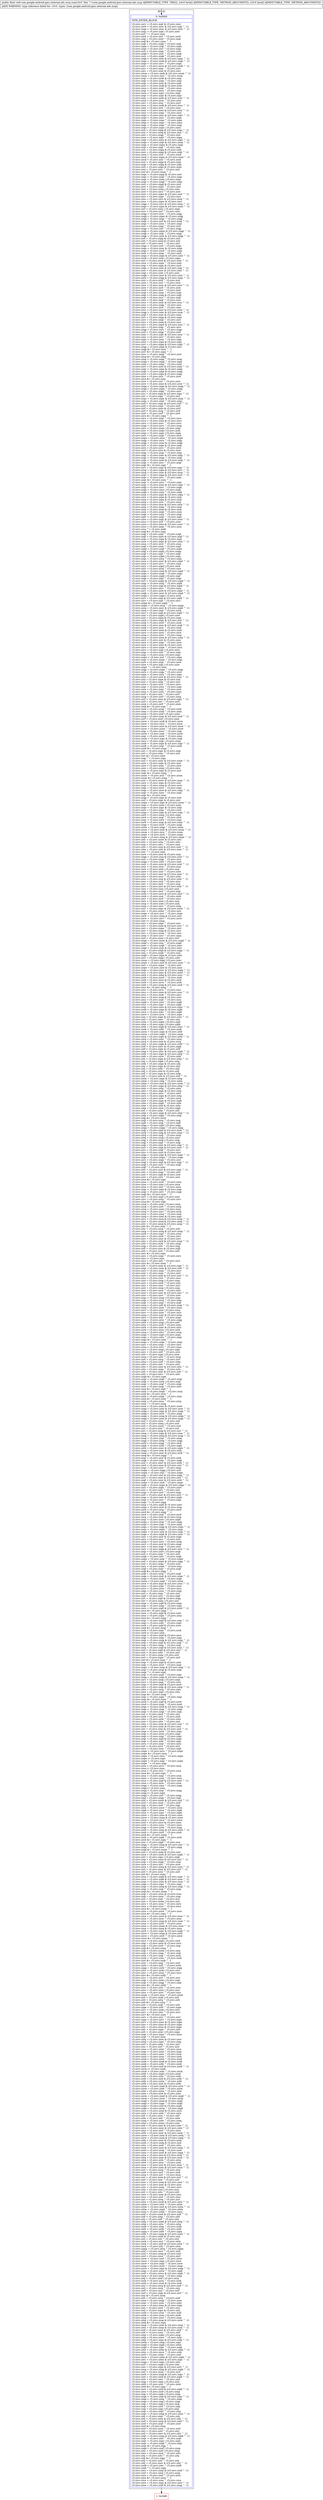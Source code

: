 digraph "CFG forcom.google.android.gms.internal.ads.zzcp.zza([B[B)V" {
subgraph cluster_Region_1581915534 {
label = "R(1:0)";
node [shape=record,color=blue];
Node_0 [shape=record,label="{0\:\ 0x0000|MTH_ENTER_BLOCK\l|r3.zzvc.zzrv = r3.zzvc.zzpl & r3.zzvc.zzov\lr3.zzvc.zzrb = r3.zzvc.zzov & (r3.zzvc.zzpl ^ \-1)\lr3.zzvc.zzqe = r3.zzvc.zzov & (r3.zzvc.zzrb ^ \-1)\lr3.zzvc.zzqs = r3.zzvc.zzpl \| r3.zzvc.zzov\lr3.zzvc.zzrl ^= r3.zzvc.zzoc\lr3.zzvc.zzrd = r3.zzvc.zzrl ^ r3.zzvc.zzrd\lr3.zzvc.zzql = r3.zzvc.zzrd ^ r3.zzvc.zzql\lr3.zzvc.zzql &= r3.zzvc.zznu ^ \-1\lr3.zzvc.zzql = r3.zzvc.zzqb ^ r3.zzvc.zzql\lr3.zzvc.zzpn = r3.zzvc.zzql ^ r3.zzvc.zzpn\lr3.zzvc.zzqx = r3.zzvc.zzrl ^ r3.zzvc.zzqx\lr3.zzvc.zzst = r3.zzvc.zzqx ^ r3.zzvc.zzst\lr3.zzvc.zzqk = r3.zzvc.zzst ^ r3.zzvc.zzqk\lr3.zzvc.zzor = r3.zzvc.zzqk ^ r3.zzvc.zzor\lr3.zzvc.zzqk = r3.zzvc.zzor & (r3.zzvc.zzpp ^ \-1)\lr3.zzvc.zzqo = r3.zzvc.zzob & (r3.zzvc.zzqo ^ \-1)\lr3.zzvc.zzqo = r3.zzvc.zzrc ^ r3.zzvc.zzqo\lr3.zzvc.zzrc = r3.zzvc.zzsw & (r3.zzvc.zzob ^ \-1)\lr3.zzvc.zzrc = r3.zzvc.zzqr ^ r3.zzvc.zzrc\lr3.zzvc.zzrc = r3.zzvc.zzoz & r3.zzvc.zzrc\lr3.zzvc.zzsm = r3.zzvc.zzob & (r3.zzvc.zzsm ^ \-1)\lr3.zzvc.zzsm = r3.zzvc.zzsr ^ r3.zzvc.zzsm\lr3.zzvc.zzqr = r3.zzvc.zzob & r3.zzvc.zzqr\lr3.zzvc.zzqr = r3.zzvc.zzqn ^ r3.zzvc.zzqr\lr3.zzvc.zzqr = r3.zzvc.zzoz & r3.zzvc.zzqr\lr3.zzvc.zzsn = r3.zzvc.zzob & r3.zzvc.zzsn\lr3.zzvc.zzsn = r3.zzvc.zzqt ^ r3.zzvc.zzsn\lr3.zzvc.zzqr = r3.zzvc.zzsn ^ r3.zzvc.zzqr\lr3.zzvc.zzsn = r3.zzvc.zzpv \| r3.zzvc.zzqr\lr3.zzvc.zzqr = r3.zzvc.zzpv & r3.zzvc.zzqr\lr3.zzvc.zzsy = r3.zzvc.zzob & (r3.zzvc.zzsy ^ \-1)\lr3.zzvc.zzsy = r3.zzvc.zzsx ^ r3.zzvc.zzsy\lr3.zzvc.zzrc = r3.zzvc.zzsy ^ r3.zzvc.zzrc\lr3.zzvc.zzsy = r3.zzvc.zzob & (r3.zzvc.zzsu ^ \-1)\lr3.zzvc.zzsy = r3.zzvc.zzsl ^ r3.zzvc.zzsy\lr3.zzvc.zzsy = r3.zzvc.zzoz & (r3.zzvc.zzsy ^ \-1)\lr3.zzvc.zzsy = r3.zzvc.zzqo ^ r3.zzvc.zzsy\lr3.zzvc.zzqo = r3.zzvc.zzsy & (r3.zzvc.zzpv ^ \-1)\lr3.zzvc.zzqo = r3.zzvc.zzrc ^ r3.zzvc.zzqo\lr3.zzvc.zzpo = r3.zzvc.zzqo ^ r3.zzvc.zzpo\lr3.zzvc.zzqo = r3.zzvc.zzpo ^ r3.zzvc.zznu\lr3.zzvc.zzqy = r3.zzvc.zzqo ^ r3.zzvc.zzqy\lr3.zzvc.zzqo = r3.zzvc.zzpo \| r3.zzvc.zznu\lr3.zzvc.zzsl = r3.zzvc.zzpg & (r3.zzvc.zzqo ^ \-1)\lr3.zzvc.zzsl = r3.zzvc.zzoq & (r3.zzvc.zzsl ^ \-1)\lr3.zzvc.zzsl = r3.zzvc.zzqg ^ r3.zzvc.zzsl\lr3.zzvc.zzsx = r3.zzvc.zzpo ^ r3.zzvc.zzpg\lr3.zzvc.zzqt = r3.zzvc.zznu & (r3.zzvc.zzpo ^ \-1)\lr3.zzvc.zzqn = r3.zzvc.zzqt & (r3.zzvc.zzoq ^ \-1)\lr3.zzvc.zzqn = r3.zzvc.zzpw & r3.zzvc.zzqn\lr3.zzvc.zzqi = r3.zzvc.zzqt ^ r3.zzvc.zzqi\lr3.zzvc.zzsr = r3.zzvc.zzpg & r3.zzvc.zzqt\lr3.zzvc.zzst = r3.zzvc.zzpg & (r3.zzvc.zzqt ^ \-1)\lr3.zzvc.zzsd = r3.zzvc.zzst ^ r3.zzvc.zzsd\lr3.zzvc.zzsd = r3.zzvc.zzpw & (r3.zzvc.zzsd ^ \-1)\lr3.zzvc.zzsd = r3.zzvc.zzsl ^ r3.zzvc.zzsd\lr3.zzvc.zzsl = r3.zzvc.zzpg & r3.zzvc.zzqt\lr3.zzvc.zzqt = r3.zzvc.zzpg & r3.zzvc.zzqt\lr3.zzvc.zzst = r3.zzvc.zzpo & r3.zzvc.zznu\lr3.zzvc.zzsl = r3.zzvc.zzst ^ r3.zzvc.zzsl\lr3.zzvc.zzsl &= r3.zzvc.zzoq ^ \-1\lr3.zzvc.zzqx = r3.zzvc.zzpg & r3.zzvc.zzst\lr3.zzvc.zzqx = r3.zzvc.zzqo ^ r3.zzvc.zzqx\lr3.zzvc.zzqx = r3.zzvc.zzoq \| r3.zzvc.zzqx\lr3.zzvc.zzqx = r3.zzvc.zzqg ^ r3.zzvc.zzqx\lr3.zzvc.zzst = r3.zzvc.zzpg & r3.zzvc.zzst\lr3.zzvc.zzst = r3.zzvc.zzpo ^ r3.zzvc.zzst\lr3.zzvc.zzst = r3.zzvc.zzoq \| r3.zzvc.zzst\lr3.zzvc.zzst = r3.zzvc.zzss ^ r3.zzvc.zzst\lr3.zzvc.zzst = r3.zzvc.zzpw & (r3.zzvc.zzst ^ \-1)\lr3.zzvc.zzrs = r3.zzvc.zzpo ^ r3.zzvc.zzrs\lr3.zzvc.zzss = r3.zzvc.zzrs & (r3.zzvc.zzoq ^ \-1)\lr3.zzvc.zzss = r3.zzvc.zzpw & r3.zzvc.zzss\lr3.zzvc.zzqg = r3.zzvc.zzrs & (r3.zzvc.zzoq ^ \-1)\lr3.zzvc.zzqo = r3.zzvc.zzpo & (r3.zzvc.zznu ^ \-1)\lr3.zzvc.zzrl = r3.zzvc.zznu \| r3.zzvc.zzqo\lr3.zzvc.zzsr = r3.zzvc.zzrl ^ r3.zzvc.zzsr\lr3.zzvc.zzqg = r3.zzvc.zzsr ^ r3.zzvc.zzqg\lr3.zzvc.zzqg = r3.zzvc.zzpw & r3.zzvc.zzqg\lr3.zzvc.zzqg = r3.zzvc.zzqx ^ r3.zzvc.zzqg\lr3.zzvc.zzqx = r3.zzvc.zzrl & (r3.zzvc.zzoq ^ \-1)\lr3.zzvc.zzqx = r3.zzvc.zzsx ^ r3.zzvc.zzqx\lr3.zzvc.zzst = r3.zzvc.zzqx ^ r3.zzvc.zzst\lr3.zzvc.zzqp = r3.zzvc.zzrl ^ r3.zzvc.zzqp\lr3.zzvc.zzqp = r3.zzvc.zzpw & (r3.zzvc.zzqp ^ \-1)\lr3.zzvc.zzqp = r3.zzvc.zzqi ^ r3.zzvc.zzqp\lr3.zzvc.zzqp = r3.zzvc.zzoy & (r3.zzvc.zzqp ^ \-1)\lr3.zzvc.zzrl = r3.zzvc.zzpg & r3.zzvc.zzrl\lr3.zzvc.zzrl = r3.zzvc.zzoq & r3.zzvc.zzrl\lr3.zzvc.zzrl = r3.zzvc.zzsx ^ r3.zzvc.zzrl\lr3.zzvc.zzqn = r3.zzvc.zzrl ^ r3.zzvc.zzqn\lr3.zzvc.zzqn = r3.zzvc.zzoy & r3.zzvc.zzqn\lr3.zzvc.zzqn = r3.zzvc.zzsd ^ r3.zzvc.zzqn\lr3.zzvc.zznt = r3.zzvc.zzqn ^ r3.zzvc.zznt\lr3.zzvc.zzqn = r3.zzvc.zzpn & (r3.zzvc.zznt ^ \-1)\lr3.zzvc.zzsd = r3.zzvc.zznt \| r3.zzvc.zzpn\lr3.zzvc.zzrl = r3.zzvc.zzsd & (r3.zzvc.zznt ^ \-1)\lr3.zzvc.zzsx = r3.zzvc.zzpn ^ r3.zzvc.zznt\lr3.zzvc.zzqi = r3.zzvc.zzpn & r3.zzvc.zznt\lr3.zzvc.zzqx = r3.zzvc.zznt & (r3.zzvc.zzqi ^ \-1)\lr3.zzvc.zzsr = r3.zzvc.zzor & (r3.zzvc.zznt ^ \-1)\lr3.zzvc.zzql = r3.zzvc.zznt \| r3.zzvc.zzor\lr3.zzvc.zzqb = r3.zzvc.zzor & (r3.zzvc.zznt ^ \-1)\lr3.zzvc.zzrd = r3.zzvc.zzpg & (r3.zzvc.zzqo ^ \-1)\lr3.zzvc.zzsl = r3.zzvc.zzrd ^ r3.zzvc.zzsl\lr3.zzvc.zzre = r3.zzvc.zzsl ^ r3.zzvc.zzre\lr3.zzvc.zzre = r3.zzvc.zzoy & (r3.zzvc.zzre ^ \-1)\lr3.zzvc.zzre = r3.zzvc.zzst ^ r3.zzvc.zzre\lr3.zzvc.zzof = r3.zzvc.zzre ^ r3.zzvc.zzof\lr3.zzvc.zzqt = r3.zzvc.zzqo ^ r3.zzvc.zzqt\lr3.zzvc.zzqt = r3.zzvc.zzoq & r3.zzvc.zzqt\lr3.zzvc.zzqt = r3.zzvc.zzrs ^ r3.zzvc.zzqt\lr3.zzvc.zzss = r3.zzvc.zzqt ^ r3.zzvc.zzss\lr3.zzvc.zzss = r3.zzvc.zzoy & (r3.zzvc.zzss ^ \-1)\lr3.zzvc.zzss = r3.zzvc.zzqg ^ r3.zzvc.zzss\lr3.zzvc.zznr = r3.zzvc.zzss ^ r3.zzvc.zznr\lr3.zzvc.zzss = r3.zzvc.zznr & (r3.zzvc.zzox ^ \-1)\lr3.zzvc.zzqg = r3.zzvc.zznr & (r3.zzvc.zzox ^ \-1)\lr3.zzvc.zzqt = r3.zzvc.zznr & r3.zzvc.zzox\lr3.zzvc.zzrs = r3.zzvc.zzpg & r3.zzvc.zzqo\lr3.zzvc.zzrs = r3.zzvc.zzqo ^ r3.zzvc.zzrs\lr3.zzvc.zzrs = r3.zzvc.zzoq & r3.zzvc.zzrs\lr3.zzvc.zzrs = r3.zzvc.zzpw & (r3.zzvc.zzrs ^ \-1)\lr3.zzvc.zzrs = r3.zzvc.zzqy ^ r3.zzvc.zzrs\lr3.zzvc.zzqp = r3.zzvc.zzrs ^ r3.zzvc.zzqp\lr3.zzvc.zzol = r3.zzvc.zzqp ^ r3.zzvc.zzol\lr3.zzvc.zzsy = r3.zzvc.zzpv & (r3.zzvc.zzsy ^ \-1)\lr3.zzvc.zzsy = r3.zzvc.zzrc ^ r3.zzvc.zzsy\lr3.zzvc.zzpy = r3.zzvc.zzsy ^ r3.zzvc.zzpy\lr3.zzvc.zzsy = r3.zzvc.zzpa & r3.zzvc.zzpy\lr3.zzvc.zzrc = r3.zzvc.zzpq & (r3.zzvc.zzpy ^ \-1)\lr3.zzvc.zzqp = r3.zzvc.zzpa & r3.zzvc.zzrc\lr3.zzvc.zzqp &= r3.zzvc.zzos ^ \-1\lr3.zzvc.zzsv &= r3.zzvc.zzpy ^ \-1\lr3.zzvc.zzsv = r3.zzvc.zzqq ^ r3.zzvc.zzsv\lr3.zzvc.zzsg &= r3.zzvc.zzpy\lr3.zzvc.zzsg = r3.zzvc.zzqq ^ r3.zzvc.zzsg\lr3.zzvc.zzqq = r3.zzvc.zzpq ^ r3.zzvc.zzpy\lr3.zzvc.zzrp = r3.zzvc.zzqq ^ r3.zzvc.zzrp\lr3.zzvc.zzrs = r3.zzvc.zzos & (r3.zzvc.zzrp ^ \-1)\lr3.zzvc.zzqy = r3.zzvc.zzpa & r3.zzvc.zzqq\lr3.zzvc.zzqo = r3.zzvc.zzpa & r3.zzvc.zzqq\lr3.zzvc.zzre = r3.zzvc.zzpa & r3.zzvc.zzqq\lr3.zzvc.zzre = r3.zzvc.zzrc ^ r3.zzvc.zzre\lr3.zzvc.zzre &= r3.zzvc.zzos\lr3.zzvc.zzre = r3.zzvc.zzri ^ r3.zzvc.zzre\lr3.zzvc.zzre = r3.zzvc.zzno & (r3.zzvc.zzre ^ \-1)\lr3.zzvc.zzqq = r3.zzvc.zzpa & (r3.zzvc.zzqq ^ \-1)\lr3.zzvc.zzqq = r3.zzvc.zzpq ^ r3.zzvc.zzqq\lr3.zzvc.zzrs = r3.zzvc.zzqq ^ r3.zzvc.zzrs\lr3.zzvc.zzri = r3.zzvc.zzpa & (r3.zzvc.zzpy ^ \-1)\lr3.zzvc.zzri = r3.zzvc.zzpy ^ r3.zzvc.zzri\lr3.zzvc.zzqu = r3.zzvc.zzpy & (r3.zzvc.zzqu ^ \-1)\lr3.zzvc.zzqu = r3.zzvc.zzqv ^ r3.zzvc.zzqu\lr3.zzvc.zzrf = r3.zzvc.zzpy & (r3.zzvc.zzrf ^ \-1)\lr3.zzvc.zzrf = r3.zzvc.zzqz ^ r3.zzvc.zzrf\lr3.zzvc.zzrf = r3.zzvc.zzno & r3.zzvc.zzrf\lr3.zzvc.zzrf = r3.zzvc.zzsg ^ r3.zzvc.zzrf\lr3.zzvc.zzot = r3.zzvc.zzrf ^ r3.zzvc.zzot\lr3.zzvc.zzru &= r3.zzvc.zzpy ^ \-1\lr3.zzvc.zzru = r3.zzvc.zzqz ^ r3.zzvc.zzru\lr3.zzvc.zzru = r3.zzvc.zzno & r3.zzvc.zzru\lr3.zzvc.zzru = r3.zzvc.zzsv ^ r3.zzvc.zzru\lr3.zzvc.zzop = r3.zzvc.zzru ^ r3.zzvc.zzop\lr3.zzvc.zzru = r3.zzvc.zzop \| r3.zzvc.zzqx\lr3.zzvc.zzsv = r3.zzvc.zzop \| r3.zzvc.zzox\lr3.zzvc.zzqz = r3.zzvc.zzpy \| r3.zzvc.zzpq\lr3.zzvc.zzrn = r3.zzvc.zzqz ^ r3.zzvc.zzrn\lr3.zzvc.zzqw = r3.zzvc.zzrn ^ r3.zzvc.zzqw\lr3.zzvc.zzqp = r3.zzvc.zzrn ^ r3.zzvc.zzqp\lr3.zzvc.zzqp = r3.zzvc.zzno & r3.zzvc.zzqp\lr3.zzvc.zzrn = r3.zzvc.zzpa & r3.zzvc.zzqz\lr3.zzvc.zzrn = r3.zzvc.zzrc ^ r3.zzvc.zzrn\lr3.zzvc.zzrf = r3.zzvc.zzrn & r3.zzvc.zzos\lr3.zzvc.zzqy = r3.zzvc.zzqz ^ r3.zzvc.zzqy\lr3.zzvc.zzqy = r3.zzvc.zzos & (r3.zzvc.zzqy ^ \-1)\lr3.zzvc.zzqy = r3.zzvc.zzqq ^ r3.zzvc.zzqy\lr3.zzvc.zzqy = r3.zzvc.zzno & (r3.zzvc.zzqy ^ \-1)\lr3.zzvc.zzqy = r3.zzvc.zzrs ^ r3.zzvc.zzqy\lr3.zzvc.zzqy &= r3.zzvc.zzpi ^ \-1\lr3.zzvc.zzrs = r3.zzvc.zzqz & (r3.zzvc.zzpy ^ \-1)\lr3.zzvc.zzsg = r3.zzvc.zzpa & (r3.zzvc.zzrs ^ \-1)\lr3.zzvc.zzsg = r3.zzvc.zzos & (r3.zzvc.zzsg ^ \-1)\lr3.zzvc.zzqv = r3.zzvc.zzpa & (r3.zzvc.zzrs ^ \-1)\lr3.zzvc.zzqv = r3.zzvc.zzrc ^ r3.zzvc.zzqv\lr3.zzvc.zzqv &= r3.zzvc.zzos ^ \-1\lr3.zzvc.zzqv = r3.zzvc.zzrn ^ r3.zzvc.zzqv\lr3.zzvc.zzqv = r3.zzvc.zzno & (r3.zzvc.zzqv ^ \-1)\lr3.zzvc.zzqh = r3.zzvc.zzrs ^ r3.zzvc.zzqh\lr3.zzvc.zzqh = r3.zzvc.zzos \| r3.zzvc.zzqh\lr3.zzvc.zzqh = r3.zzvc.zzrp ^ r3.zzvc.zzqh\lr3.zzvc.zzrp = r3.zzvc.zzpy & (r3.zzvc.zzpq ^ \-1)\lr3.zzvc.zzrn = r3.zzvc.zzpa & r3.zzvc.zzrp\lr3.zzvc.zzrp = r3.zzvc.zzpa & r3.zzvc.zzrp\lr3.zzvc.zzrp = r3.zzvc.zzrs ^ r3.zzvc.zzrp\lr3.zzvc.zzrp = r3.zzvc.zzos & (r3.zzvc.zzrp ^ \-1)\lr3.zzvc.zzrp = r3.zzvc.zzqq ^ r3.zzvc.zzrp\lr3.zzvc.zzrp = r3.zzvc.zzno & r3.zzvc.zzrp\lr3.zzvc.zzrp = r3.zzvc.zzqh ^ r3.zzvc.zzrp\lr3.zzvc.zzqy = r3.zzvc.zzrp ^ r3.zzvc.zzqy\lr3.zzvc.zzpv = r3.zzvc.zzqy ^ r3.zzvc.zzpv\lr3.zzvc.zzso = r3.zzvc.zzpy & (r3.zzvc.zzso ^ \-1)\lr3.zzvc.zzso = r3.zzvc.zzrt ^ r3.zzvc.zzso\lr3.zzvc.zzso = r3.zzvc.zzno & (r3.zzvc.zzso ^ \-1)\lr3.zzvc.zzso = r3.zzvc.zzqu ^ r3.zzvc.zzso\lr3.zzvc.zzso ^= r3.zzvc.zzob\lr3.zzvc.zzqf &= r3.zzvc.zzpy\lr3.zzvc.zzqf = r3.zzvc.zzqc ^ r3.zzvc.zzqf\lr3.zzvc.zzqf = r3.zzvc.zzno & (r3.zzvc.zzqf ^ \-1)\lr3.zzvc.zzqc = r3.zzvc.zzpa & r3.zzvc.zzpy\lr3.zzvc.zzsa = r3.zzvc.zzpy & (r3.zzvc.zzsa ^ \-1)\lr3.zzvc.zzsa = r3.zzvc.zzry ^ r3.zzvc.zzsa\lr3.zzvc.zzqf = r3.zzvc.zzsa ^ r3.zzvc.zzqf\lr3.zzvc.zzpd = r3.zzvc.zzqf ^ r3.zzvc.zzpd\lr3.zzvc.zzqf = r3.zzvc.zzpd \| r3.zzvc.zzqm\lr3.zzvc.zzqf = r3.zzvc.zzpl ^ r3.zzvc.zzqf\lr3.zzvc.zzqs = r3.zzvc.zzpd \| r3.zzvc.zzqs\lr3.zzvc.zzqs = r3.zzvc.zzsq ^ r3.zzvc.zzqs\lr3.zzvc.zzsa = r3.zzvc.zzov & (r3.zzvc.zzpd ^ \-1)\lr3.zzvc.zzsa = r3.zzvc.zzrv ^ r3.zzvc.zzsa\lr3.zzvc.zzry = r3.zzvc.zzpd \| r3.zzvc.zzrb\lr3.zzvc.zzry = r3.zzvc.zzsq ^ r3.zzvc.zzry\lr3.zzvc.zzqu = r3.zzvc.zzsq & (r3.zzvc.zzpd ^ \-1)\lr3.zzvc.zzqu = r3.zzvc.zzqe ^ r3.zzvc.zzqu\lr3.zzvc.zzqe = r3.zzvc.zzpd \| r3.zzvc.zzpl\lr3.zzvc.zzqe = r3.zzvc.zzpl ^ r3.zzvc.zzqe\lr3.zzvc.zzrt = r3.zzvc.zzqm & (r3.zzvc.zzpd ^ \-1)\lr3.zzvc.zzqy = r3.zzvc.zzsq ^ r3.zzvc.zzpd\lr3.zzvc.zzrp = r3.zzvc.zzpl & (r3.zzvc.zzpd ^ \-1)\lr3.zzvc.zzrp = r3.zzvc.zzrv ^ r3.zzvc.zzrp\lr3.zzvc.zzrv = r3.zzvc.zzrb & (r3.zzvc.zzpd ^ \-1)\lr3.zzvc.zzqh = r3.zzvc.zzov & (r3.zzvc.zzpd ^ \-1)\lr3.zzvc.zzqq = r3.zzvc.zzpd \| r3.zzvc.zzsq\lr3.zzvc.zzrs = r3.zzvc.zzpl & (r3.zzvc.zzpd ^ \-1)\lr3.zzvc.zzrs = r3.zzvc.zzpl ^ r3.zzvc.zzrs\lr3.zzvc.zzqm &= r3.zzvc.zzpd ^ \-1\lr3.zzvc.zzqm = r3.zzvc.zzsq ^ r3.zzvc.zzqm\lr3.zzvc.zzsq = r3.zzvc.zzov & (r3.zzvc.zzpd ^ \-1)\lr3.zzvc.zzsq = r3.zzvc.zzpl ^ r3.zzvc.zzsq\lr3.zzvc.zzrc = r3.zzvc.zzpl & (r3.zzvc.zzpd ^ \-1)\lr3.zzvc.zzst = r3.zzvc.zzpd \| r3.zzvc.zzov\lr3.zzvc.zzsl = r3.zzvc.zzpq & r3.zzvc.zzpy\lr3.zzvc.zzrd = r3.zzvc.zzpy & (r3.zzvc.zzsl ^ \-1)\lr3.zzvc.zzsk = r3.zzvc.zzrd ^ r3.zzvc.zzsk\lr3.zzvc.zzsk = r3.zzvc.zzos & (r3.zzvc.zzsk ^ \-1)\lr3.zzvc.zzsk = r3.zzvc.zzsy ^ r3.zzvc.zzsk\lr3.zzvc.zzsk = r3.zzvc.zzno & r3.zzvc.zzsk\lr3.zzvc.zzrn = r3.zzvc.zzrd ^ r3.zzvc.zzrn\lr3.zzvc.zzsg = r3.zzvc.zzrn ^ r3.zzvc.zzsg\lr3.zzvc.zzsg = r3.zzvc.zzno & (r3.zzvc.zzsg ^ \-1)\lr3.zzvc.zzrn = r3.zzvc.zzsl & r3.zzvc.zzos\lr3.zzvc.zzrn = r3.zzvc.zzqo ^ r3.zzvc.zzrn\lr3.zzvc.zzrn = r3.zzvc.zzno & r3.zzvc.zzrn\lr3.zzvc.zzrn = r3.zzvc.zzqw ^ r3.zzvc.zzrn\lr3.zzvc.zzrn = r3.zzvc.zzpi \| r3.zzvc.zzrn\lr3.zzvc.zzqc = r3.zzvc.zzsl ^ r3.zzvc.zzqc\lr3.zzvc.zzqc = r3.zzvc.zzos \| r3.zzvc.zzqc\lr3.zzvc.zzqw = r3.zzvc.zzsl ^ r3.zzvc.zzpa\lr3.zzvc.zzqc = r3.zzvc.zzqw ^ r3.zzvc.zzqc\lr3.zzvc.zzre = r3.zzvc.zzqc ^ r3.zzvc.zzre\lr3.zzvc.zzre = r3.zzvc.zzpi \| r3.zzvc.zzre\lr3.zzvc.zzqw ^= r3.zzvc.zzos\lr3.zzvc.zzqp = r3.zzvc.zzqw ^ r3.zzvc.zzqp\lr3.zzvc.zzrn = r3.zzvc.zzqp ^ r3.zzvc.zzrn\lr3.zzvc.zzpx = r3.zzvc.zzrn ^ r3.zzvc.zzpx\lr3.zzvc.zzrn = r3.zzvc.zzsl & (r3.zzvc.zzos ^ \-1)\lr3.zzvc.zzsl = r3.zzvc.zzpa & r3.zzvc.zzsl\lr3.zzvc.zzsl = r3.zzvc.zzqz ^ r3.zzvc.zzsl\lr3.zzvc.zzrn = r3.zzvc.zzsl ^ r3.zzvc.zzrn\lr3.zzvc.zzqv = r3.zzvc.zzrn ^ r3.zzvc.zzqv\lr3.zzvc.zzre = r3.zzvc.zzqv ^ r3.zzvc.zzre\lr3.zzvc.zznz = r3.zzvc.zzre ^ r3.zzvc.zznz\lr3.zzvc.zzrf = r3.zzvc.zzsl ^ r3.zzvc.zzrf\lr3.zzvc.zzsg = r3.zzvc.zzrf ^ r3.zzvc.zzsg\lr3.zzvc.zzrf = r3.zzvc.zzos & (r3.zzvc.zzpy ^ \-1)\lr3.zzvc.zzrf = r3.zzvc.zzri ^ r3.zzvc.zzrf\lr3.zzvc.zzsk = r3.zzvc.zzrf ^ r3.zzvc.zzsk\lr3.zzvc.zzsk &= r3.zzvc.zzpi ^ \-1\lr3.zzvc.zzsk = r3.zzvc.zzsg ^ r3.zzvc.zzsk\lr3.zzvc.zznx = r3.zzvc.zzsk ^ r3.zzvc.zznx\lr3.zzvc.zzsk = r3.zzvc.zzof \| r3.zzvc.zznx\lr3.zzvc.zzsg = r3.zzvc.zznx & (r3.zzvc.zzof ^ \-1)\lr3.zzvc.zzrf = r3.zzvc.zzof \| r3.zzvc.zznx\lr3.zzvc.zzsw = r3.zzvc.zzob & r3.zzvc.zzsw\lr3.zzvc.zzsw = r3.zzvc.zzsu ^ r3.zzvc.zzsw\lr3.zzvc.zzsw = r3.zzvc.zzoz & (r3.zzvc.zzsw ^ \-1)\lr3.zzvc.zzsw = r3.zzvc.zzsm ^ r3.zzvc.zzsw\lr3.zzvc.zzqr = r3.zzvc.zzsw ^ r3.zzvc.zzqr\lr3.zzvc.zzow = r3.zzvc.zzqr ^ r3.zzvc.zzow\lr3.zzvc.zzqr = r3.zzvc.zzow ^ r3.zzvc.zzny\lr3.zzvc.zzsm = r3.zzvc.zzps & r3.zzvc.zzqr\lr3.zzvc.zzsu = r3.zzvc.zzqr \| r3.zzvc.zznq\lr3.zzvc.zzob = r3.zzvc.zzps & (r3.zzvc.zzqr ^ \-1)\lr3.zzvc.zzob = r3.zzvc.zzqr ^ r3.zzvc.zzob\lr3.zzvc.zzob &= r3.zzvc.zznq ^ \-1\lr3.zzvc.zzri = r3.zzvc.zzps & r3.zzvc.zzqr\lr3.zzvc.zzri = r3.zzvc.zzny ^ r3.zzvc.zzri\lr3.zzvc.zzri &= r3.zzvc.zzoo\lr3.zzvc.zzqr ^= r3.zzvc.zzps\lr3.zzvc.zzsl = r3.zzvc.zzny & (r3.zzvc.zzow ^ \-1)\lr3.zzvc.zzre = r3.zzvc.zzps & r3.zzvc.zzsl\lr3.zzvc.zzre = r3.zzvc.zzny ^ r3.zzvc.zzre\lr3.zzvc.zzre = r3.zzvc.zznq \| r3.zzvc.zzre\lr3.zzvc.zzqv = r3.zzvc.zzps & r3.zzvc.zzsl\lr3.zzvc.zzqv &= r3.zzvc.zznq ^ \-1\lr3.zzvc.zzsm = r3.zzvc.zzsl ^ r3.zzvc.zzsm\lr3.zzvc.zzsm &= r3.zzvc.zznq ^ \-1\lr3.zzvc.zzsl = r3.zzvc.zzow & (r3.zzvc.zzny ^ \-1)\lr3.zzvc.zzrn = r3.zzvc.zzps & r3.zzvc.zzsl\lr3.zzvc.zzqz = r3.zzvc.zznq & r3.zzvc.zzrn\lr3.zzvc.zzqz = r3.zzvc.zzrn ^ r3.zzvc.zzqz\lr3.zzvc.zzqz = r3.zzvc.zzoo & (r3.zzvc.zzqz ^ \-1)\lr3.zzvc.zzqv = r3.zzvc.zzrn ^ r3.zzvc.zzqv\lr3.zzvc.zzqv &= r3.zzvc.zzoo\lr3.zzvc.zzqp = r3.zzvc.zzps & r3.zzvc.zzsl\lr3.zzvc.zzsl = r3.zzvc.zzps & r3.zzvc.zzsl\lr3.zzvc.zzqw = r3.zzvc.zzps & (r3.zzvc.zzow ^ \-1)\lr3.zzvc.zzqc = r3.zzvc.zzow \| r3.zzvc.zzny\lr3.zzvc.zzqo = r3.zzvc.zzps & r3.zzvc.zzqc\lr3.zzvc.zzre = r3.zzvc.zzqo ^ r3.zzvc.zzre\lr3.zzvc.zzqo = r3.zzvc.zzps & (r3.zzvc.zzqc ^ \-1)\lr3.zzvc.zzrd = r3.zzvc.zznq \| r3.zzvc.zzqo\lr3.zzvc.zzrd = r3.zzvc.zzqr ^ r3.zzvc.zzrd\lr3.zzvc.zzqv = r3.zzvc.zzrd ^ r3.zzvc.zzqv\lr3.zzvc.zzrd = r3.zzvc.zzqc & (r3.zzvc.zzny ^ \-1)\lr3.zzvc.zzqp = r3.zzvc.zzrd ^ r3.zzvc.zzqp\lr3.zzvc.zzsm = r3.zzvc.zzqp ^ r3.zzvc.zzsm\lr3.zzvc.zzsm = r3.zzvc.zzoo & (r3.zzvc.zzsm ^ \-1)\lr3.zzvc.zzsm = r3.zzvc.zzre ^ r3.zzvc.zzsm\lr3.zzvc.zzqw = r3.zzvc.zzrd ^ r3.zzvc.zzqw\lr3.zzvc.zzqw = r3.zzvc.zznq & (r3.zzvc.zzqw ^ \-1)\lr3.zzvc.zztc = r3.zzvc.zzow & r3.zzvc.zztc\lr3.zzvc.zztc = r3.zzvc.zzta ^ r3.zzvc.zztc\lr3.zzvc.zzoj = r3.zzvc.zztc ^ r3.zzvc.zzoj\lr3.zzvc.zztc = r3.zzvc.zzoj & (r3.zzvc.zzor ^ \-1)\lr3.zzvc.zzta = r3.zzvc.zztc & (r3.zzvc.zznt ^ \-1)\lr3.zzvc.zztc ^= r3.zzvc.zznt\lr3.zzvc.zzre = r3.zzvc.zzor & r3.zzvc.zzoj\lr3.zzvc.zzqp = r3.zzvc.zzoj & (r3.zzvc.zzre ^ \-1)\lr3.zzvc.zzsr = r3.zzvc.zzqp ^ r3.zzvc.zzsr\lr3.zzvc.zzqp = r3.zzvc.zzre ^ r3.zzvc.zznt\lr3.zzvc.zzsy = r3.zzvc.zzre & (r3.zzvc.zznt ^ \-1)\lr3.zzvc.zzsy = r3.zzvc.zzre ^ r3.zzvc.zzsy\lr3.zzvc.zzre = r3.zzvc.zznt \| r3.zzvc.zzoj\lr3.zzvc.zzre = r3.zzvc.zzor ^ r3.zzvc.zzre\lr3.zzvc.zzsc = r3.zzvc.zzor & (r3.zzvc.zzoj ^ \-1)\lr3.zzvc.zzta = r3.zzvc.zzsc ^ r3.zzvc.zzta\lr3.zzvc.zzsc = r3.zzvc.zzoj & (r3.zzvc.zznt ^ \-1)\lr3.zzvc.zzsc = r3.zzvc.zzoj ^ r3.zzvc.zzsc\lr3.zzvc.zzrr = r3.zzvc.zzor ^ r3.zzvc.zzoj\lr3.zzvc.zzrz = r3.zzvc.zzrr & (r3.zzvc.zznt ^ \-1)\lr3.zzvc.zzrx = r3.zzvc.zzoj \| r3.zzvc.zzor\lr3.zzvc.zzql = r3.zzvc.zzrx ^ r3.zzvc.zzql\lr3.zzvc.zzsb = r3.zzvc.zzrx & (r3.zzvc.zznt ^ \-1)\lr3.zzvc.zzsb = r3.zzvc.zzoj ^ r3.zzvc.zzsb\lr3.zzvc.zzrz = r3.zzvc.zzrx ^ r3.zzvc.zzrz\lr3.zzvc.zzrx = r3.zzvc.zznt \| r3.zzvc.zzoj\lr3.zzvc.zzsp = r3.zzvc.zznt \| r3.zzvc.zzoj\lr3.zzvc.zzsp = r3.zzvc.zzrr ^ r3.zzvc.zzsp\lr3.zzvc.zzrr = r3.zzvc.zzps & (r3.zzvc.zzow ^ \-1)\lr3.zzvc.zzrr = r3.zzvc.zzow ^ r3.zzvc.zzrr\lr3.zzvc.zzqw = r3.zzvc.zzrr ^ r3.zzvc.zzqw\lr3.zzvc.zzrw = r3.zzvc.zznq & r3.zzvc.zzrr\lr3.zzvc.zzrw = r3.zzvc.zzrr ^ r3.zzvc.zzrw\lr3.zzvc.zzrr \|= r3.zzvc.zznq\lr3.zzvc.zzrr = r3.zzvc.zzqo ^ r3.zzvc.zzrr\lr3.zzvc.zzrr = r3.zzvc.zzoo & (r3.zzvc.zzrr ^ \-1)\lr3.zzvc.zzrr = r3.zzvc.zzqw ^ r3.zzvc.zzrr\lr3.zzvc.zzrr = r3.zzvc.zzog & r3.zzvc.zzrr\lr3.zzvc.zzrr = r3.zzvc.zzsm ^ r3.zzvc.zzrr\lr3.zzvc.zzon = r3.zzvc.zzrr ^ r3.zzvc.zzon\lr3.zzvc.zzrf = r3.zzvc.zzon \| r3.zzvc.zzrf\lr3.zzvc.zzqd = r3.zzvc.zzow & (r3.zzvc.zzqd ^ \-1)\lr3.zzvc.zzqd = r3.zzvc.zzsj ^ r3.zzvc.zzqd\lr3.zzvc.zznv = r3.zzvc.zzqd ^ r3.zzvc.zznv\lr3.zzvc.zzqd = r3.zzvc.zzor & r3.zzvc.zznv\lr3.zzvc.zzsj = r3.zzvc.zzqd & (r3.zzvc.zzpp ^ \-1)\lr3.zzvc.zzsj = r3.zzvc.zzqd ^ r3.zzvc.zzsj\lr3.zzvc.zzqd = r3.zzvc.zzpx & r3.zzvc.zznv\lr3.zzvc.zzrr = r3.zzvc.zzpp \| r3.zzvc.zznv\lr3.zzvc.zzsm = r3.zzvc.zzpp \| r3.zzvc.zznv\lr3.zzvc.zzqw = r3.zzvc.zzor & (r3.zzvc.zznv ^ \-1)\lr3.zzvc.zzrr = r3.zzvc.zzqw ^ r3.zzvc.zzrr\lr3.zzvc.zzqw = r3.zzvc.zzor & r3.zzvc.zznv\lr3.zzvc.zzqo = r3.zzvc.zznv & (r3.zzvc.zzpp ^ \-1)\lr3.zzvc.zzsz = r3.zzvc.zzps & (r3.zzvc.zzow ^ \-1)\lr3.zzvc.zzrk = r3.zzvc.zznq & (r3.zzvc.zzsz ^ \-1)\lr3.zzvc.zzrk = r3.zzvc.zzow ^ r3.zzvc.zzrk\lr3.zzvc.zzrk = r3.zzvc.zzoo & r3.zzvc.zzrk\lr3.zzvc.zzrk = r3.zzvc.zzrw ^ r3.zzvc.zzrk\lr3.zzvc.zzrk = r3.zzvc.zzog & (r3.zzvc.zzrk ^ \-1)\lr3.zzvc.zzsz &= r3.zzvc.zznq ^ \-1\lr3.zzvc.zzsz = r3.zzvc.zzrn ^ r3.zzvc.zzsz\lr3.zzvc.zzsz = r3.zzvc.zzoo & (r3.zzvc.zzsz ^ \-1)\lr3.zzvc.zzsz = r3.zzvc.zzob ^ r3.zzvc.zzsz\lr3.zzvc.zzsz = r3.zzvc.zzog & r3.zzvc.zzsz\lr3.zzvc.zzsz = r3.zzvc.zzqv ^ r3.zzvc.zzsz\lr3.zzvc.zzpb = r3.zzvc.zzsz ^ r3.zzvc.zzpb\lr3.zzvc.zzsz = r3.zzvc.zzpr ^ r3.zzvc.zzpb\lr3.zzvc.zzqv = r3.zzvc.zzsz & (r3.zzvc.zzpz ^ \-1)\lr3.zzvc.zzob = r3.zzvc.zzpx & r3.zzvc.zzpb\lr3.zzvc.zzrn = r3.zzvc.zznv ^ r3.zzvc.zzpb\lr3.zzvc.zzrw = r3.zzvc.zzrn ^ r3.zzvc.zzpx\lr3.zzvc.zzrj = r3.zzvc.zzpx & (r3.zzvc.zzrn ^ \-1)\lr3.zzvc.zzrj = r3.zzvc.zznv ^ r3.zzvc.zzrj\lr3.zzvc.zzse = r3.zzvc.zzpb \| r3.zzvc.zzpr\lr3.zzvc.zztd = r3.zzvc.zzpz \| r3.zzvc.zzpb\lr3.zzvc.zztb = r3.zzvc.zzpb & (r3.zzvc.zznv ^ \-1)\lr3.zzvc.zzob = r3.zzvc.zztb ^ r3.zzvc.zzob\lr3.zzvc.zzrm = r3.zzvc.zzpx & r3.zzvc.zztb\lr3.zzvc.zzrm = r3.zzvc.zzpb ^ r3.zzvc.zzrm\lr3.zzvc.zzrq = r3.zzvc.zzpx & (r3.zzvc.zztb ^ \-1)\lr3.zzvc.zzrq = r3.zzvc.zznv ^ r3.zzvc.zzrq\lr3.zzvc.zzrq = r3.zzvc.zzol & r3.zzvc.zzrq\lr3.zzvc.zzte = r3.zzvc.zzpb & (r3.zzvc.zztb ^ \-1)\lr3.zzvc.zztf = r3.zzvc.zznv & r3.zzvc.zzpb\lr3.zzvc.zztf = r3.zzvc.zzpx & r3.zzvc.zztf\lr3.zzvc.zztg = r3.zzvc.zznv & (r3.zzvc.zzpb ^ \-1)\lr3.zzvc.zzth = r3.zzvc.zzpx & (r3.zzvc.zztg ^ \-1)\lr3.zzvc.zzth = r3.zzvc.zzrn ^ r3.zzvc.zzth\lr3.zzvc.zzti = r3.zzvc.zzpx & (r3.zzvc.zztg ^ \-1)\lr3.zzvc.zztj = r3.zzvc.zzpb \| r3.zzvc.zztg\lr3.zzvc.zztk = r3.zzvc.zzpx & r3.zzvc.zztj\lr3.zzvc.zztj = r3.zzvc.zzpx & r3.zzvc.zztj\lr3.zzvc.zztj = r3.zzvc.zztb ^ r3.zzvc.zztj\lr3.zzvc.zztj = r3.zzvc.zzol & r3.zzvc.zztj\lr3.zzvc.zztl = r3.zzvc.zzpx & r3.zzvc.zztg\lr3.zzvc.zztl = r3.zzvc.zzol & (r3.zzvc.zztl ^ \-1)\lr3.zzvc.zztm = r3.zzvc.zzpx & r3.zzvc.zztg\lr3.zzvc.zztm = r3.zzvc.zztg ^ r3.zzvc.zztm\lr3.zzvc.zztm = r3.zzvc.zzol & (r3.zzvc.zztm ^ \-1)\lr3.zzvc.zztn = r3.zzvc.zzpx & (r3.zzvc.zztg ^ \-1)\lr3.zzvc.zztn = r3.zzvc.zztg ^ r3.zzvc.zztn\lr3.zzvc.zzto = r3.zzvc.zzpx & r3.zzvc.zztg\lr3.zzvc.zzto = r3.zzvc.zzrn ^ r3.zzvc.zzto\lr3.zzvc.zzrn = r3.zzvc.zzpx & r3.zzvc.zztg\lr3.zzvc.zzrn = r3.zzvc.zzte ^ r3.zzvc.zzrn\lr3.zzvc.zzte = r3.zzvc.zzpx & r3.zzvc.zzpb\lr3.zzvc.zzte = r3.zzvc.zzpb ^ r3.zzvc.zzte\lr3.zzvc.zzte = r3.zzvc.zzol & r3.zzvc.zzte\lr3.zzvc.zztp = r3.zzvc.zznv \| r3.zzvc.zzpb\lr3.zzvc.zzti = r3.zzvc.zztp ^ r3.zzvc.zzti\lr3.zzvc.zztp = r3.zzvc.zzpx & (r3.zzvc.zztp ^ \-1)\lr3.zzvc.zztp = r3.zzvc.zzpb ^ r3.zzvc.zztp\lr3.zzvc.zzqj &= r3.zzvc.zzow\lr3.zzvc.zzqj = r3.zzvc.zzrg ^ r3.zzvc.zzqj\lr3.zzvc.zzpt = r3.zzvc.zzqj ^ r3.zzvc.zzpt\lr3.zzvc.zzqq = r3.zzvc.zzpt \| r3.zzvc.zzqq\lr3.zzvc.zzqq = r3.zzvc.zzqm ^ r3.zzvc.zzqq\lr3.zzvc.zzqj = r3.zzvc.zzpt & (r3.zzvc.zzox ^ \-1)\lr3.zzvc.zzrg = r3.zzvc.zzqj & (r3.zzvc.zzop ^ \-1)\lr3.zzvc.zzrg = r3.zzvc.zzqj ^ r3.zzvc.zzrg\lr3.zzvc.zztq = r3.zzvc.zzrg \| r3.zzvc.zznr\lr3.zzvc.zzqj = r3.zzvc.zzop \| r3.zzvc.zzqj\lr3.zzvc.zzqj = r3.zzvc.zzpt ^ r3.zzvc.zzqj\lr3.zzvc.zzqj = r3.zzvc.zznr & (r3.zzvc.zzqj ^ \-1)\lr3.zzvc.zzrc = r3.zzvc.zzpt & (r3.zzvc.zzrc ^ \-1)\lr3.zzvc.zzrc = r3.zzvc.zzqf ^ r3.zzvc.zzrc\lr3.zzvc.zzrc = r3.zzvc.zznr & r3.zzvc.zzrc\lr3.zzvc.zzqe = r3.zzvc.zzpt & (r3.zzvc.zzqe ^ \-1)\lr3.zzvc.zzqe = r3.zzvc.zzqm ^ r3.zzvc.zzqe\lr3.zzvc.zzrc = r3.zzvc.zzqe ^ r3.zzvc.zzrc\lr3.zzvc.zzqf = r3.zzvc.zzpt & (r3.zzvc.zzpl ^ \-1)\lr3.zzvc.zzqf = r3.zzvc.zzry ^ r3.zzvc.zzqf\lr3.zzvc.zzqf ^= r3.zzvc.zznr\lr3.zzvc.zztr = r3.zzvc.zzst & (r3.zzvc.zzpt ^ \-1)\lr3.zzvc.zztr = r3.zzvc.zzqy ^ r3.zzvc.zztr\lr3.zzvc.zzst = r3.zzvc.zzpt & r3.zzvc.zzst\lr3.zzvc.zzst = r3.zzvc.zzrt ^ r3.zzvc.zzst\lr3.zzvc.zzsa &= r3.zzvc.zzpt\lr3.zzvc.zzsa = r3.zzvc.zzrb ^ r3.zzvc.zzsa\lr3.zzvc.zzsa = r3.zzvc.zznr \| r3.zzvc.zzsa\lr3.zzvc.zzsa = r3.zzvc.zztr ^ r3.zzvc.zzsa\lr3.zzvc.zzqy = r3.zzvc.zzpt & r3.zzvc.zzqy\lr3.zzvc.zzqy = r3.zzvc.zzrv ^ r3.zzvc.zzqy\lr3.zzvc.zzqy &= r3.zzvc.zznr ^ \-1\lr3.zzvc.zzrv = r3.zzvc.zzpt \| r3.zzvc.zznr\lr3.zzvc.zzrv = r3.zzvc.zzrg ^ r3.zzvc.zzrv\lr3.zzvc.zzsq &= r3.zzvc.zzpt\lr3.zzvc.zzsq = r3.zzvc.zznr \| r3.zzvc.zzsq\lr3.zzvc.zzsq = r3.zzvc.zzst ^ r3.zzvc.zzsq\lr3.zzvc.zzsq = r3.zzvc.zzon \| r3.zzvc.zzsq\lr3.zzvc.zzsq = r3.zzvc.zzrc ^ r3.zzvc.zzsq\lr3.zzvc.zzoy = r3.zzvc.zzsq ^ r3.zzvc.zzoy\lr3.zzvc.zzsq = r3.zzvc.zzox & r3.zzvc.zzpt\lr3.zzvc.zzrc = r3.zzvc.zzsq & (r3.zzvc.zzop ^ \-1)\lr3.zzvc.zzst = r3.zzvc.zzsq & (r3.zzvc.zzop ^ \-1)\lr3.zzvc.zztr = r3.zzvc.zzsq & (r3.zzvc.zzop ^ \-1)\lr3.zzvc.zztr &= r3.zzvc.zznr ^ \-1\lr3.zzvc.zztr = r3.zzvc.zzrg ^ r3.zzvc.zztr\lr3.zzvc.zzrg = r3.zzvc.zzsq & (r3.zzvc.zzop ^ \-1)\lr3.zzvc.zzrb = r3.zzvc.zzpt ^ r3.zzvc.zzox\lr3.zzvc.zzrc = r3.zzvc.zzrb ^ r3.zzvc.zzrc\lr3.zzvc.zzrc = r3.zzvc.zznr & r3.zzvc.zzrc\lr3.zzvc.zzts = r3.zzvc.zzrb & (r3.zzvc.zzop ^ \-1)\lr3.zzvc.zztt = r3.zzvc.zzrb ^ r3.zzvc.zzop\lr3.zzvc.zzqj = r3.zzvc.zztt ^ r3.zzvc.zzqj\lr3.zzvc.zztt = r3.zzvc.zzrs & r3.zzvc.zzpt\lr3.zzvc.zztt = r3.zzvc.zzrt ^ r3.zzvc.zztt\lr3.zzvc.zzrs &= r3.zzvc.zzpt\lr3.zzvc.zzrs = r3.zzvc.zzqs ^ r3.zzvc.zzrs\lr3.zzvc.zzrs \|= r3.zzvc.zznr\lr3.zzvc.zzrs = r3.zzvc.zztt ^ r3.zzvc.zzrs\lr3.zzvc.zzrs &= r3.zzvc.zzon ^ \-1\lr3.zzvc.zztt = r3.zzvc.zzox & (r3.zzvc.zzpt ^ \-1)\lr3.zzvc.zzqs = r3.zzvc.zzox & (r3.zzvc.zztt ^ \-1)\lr3.zzvc.zzsv = r3.zzvc.zzqs ^ r3.zzvc.zzsv\lr3.zzvc.zzst = r3.zzvc.zzqs ^ r3.zzvc.zzst\lr3.zzvc.zzrt = r3.zzvc.zznr & (r3.zzvc.zzst ^ \-1)\lr3.zzvc.zzss = r3.zzvc.zzst ^ r3.zzvc.zzss\lr3.zzvc.zzst = r3.zzvc.zzop \| r3.zzvc.zzqs\lr3.zzvc.zzst = r3.zzvc.zzrb ^ r3.zzvc.zzst\lr3.zzvc.zzrc = r3.zzvc.zzst ^ r3.zzvc.zzrc\lr3.zzvc.zzst = r3.zzvc.zzop \| r3.zzvc.zzqs\lr3.zzvc.zzst = r3.zzvc.zzox ^ r3.zzvc.zzst\lr3.zzvc.zzst = r3.zzvc.zznr & (r3.zzvc.zzst ^ \-1)\lr3.zzvc.zzst = r3.zzvc.zzsv ^ r3.zzvc.zzst\lr3.zzvc.zzqs = r3.zzvc.zzop \| r3.zzvc.zzqs\lr3.zzvc.zzqs = r3.zzvc.zzsq ^ r3.zzvc.zzqs\lr3.zzvc.zzqt = r3.zzvc.zzqs ^ r3.zzvc.zzqt\lr3.zzvc.zzsq = r3.zzvc.zztt & (r3.zzvc.zzop ^ \-1)\lr3.zzvc.zzsq = r3.zzvc.zzox ^ r3.zzvc.zzsq\lr3.zzvc.zzsv = r3.zzvc.zznr \| r3.zzvc.zzsq\lr3.zzvc.zzsv = r3.zzvc.zzox ^ r3.zzvc.zzsv\lr3.zzvc.zzsq = r3.zzvc.zznr & r3.zzvc.zzsq\lr3.zzvc.zztu = r3.zzvc.zztt ^ r3.zzvc.zzop\lr3.zzvc.zzqg = r3.zzvc.zztu ^ r3.zzvc.zzqg\lr3.zzvc.zztu = r3.zzvc.zzop \| r3.zzvc.zztt\lr3.zzvc.zztu = r3.zzvc.zzrb ^ r3.zzvc.zztu\lr3.zzvc.zzrb = r3.zzvc.zznr & r3.zzvc.zztu\lr3.zzvc.zzrb = r3.zzvc.zznz \| r3.zzvc.zzrb\lr3.zzvc.zzsq = r3.zzvc.zztu ^ r3.zzvc.zzsq\lr3.zzvc.zzqu = r3.zzvc.zzpt \| r3.zzvc.zzqu\lr3.zzvc.zzqu = r3.zzvc.zzry ^ r3.zzvc.zzqu\lr3.zzvc.zzqu &= r3.zzvc.zznr ^ \-1\lr3.zzvc.zzqu = r3.zzvc.zzqe ^ r3.zzvc.zzqu\lr3.zzvc.zzrs = r3.zzvc.zzqu ^ r3.zzvc.zzrs\lr3.zzvc.zzno = r3.zzvc.zzrs ^ r3.zzvc.zzno\lr3.zzvc.zzrs = r3.zzvc.zzop \| r3.zzvc.zzpt\lr3.zzvc.zzrs = r3.zzvc.zztt ^ r3.zzvc.zzrs\lr3.zzvc.zztt = r3.zzvc.zzpt \| r3.zzvc.zzox\lr3.zzvc.zzrg = r3.zzvc.zztt ^ r3.zzvc.zzrg\lr3.zzvc.zzrt = r3.zzvc.zzrg ^ r3.zzvc.zzrt\lr3.zzvc.zztq = r3.zzvc.zztt ^ r3.zzvc.zztq\lr3.zzvc.zzts = r3.zzvc.zztt ^ r3.zzvc.zzts\lr3.zzvc.zzts = r3.zzvc.zznr & (r3.zzvc.zzts ^ \-1)\lr3.zzvc.zzts = r3.zzvc.zzqs ^ r3.zzvc.zzts\lr3.zzvc.zztt = r3.zzvc.zznr & (r3.zzvc.zztt ^ \-1)\lr3.zzvc.zztt = r3.zzvc.zzrs ^ r3.zzvc.zztt\lr3.zzvc.zzqh &= r3.zzvc.zzpt\lr3.zzvc.zzqy = r3.zzvc.zzqh ^ r3.zzvc.zzqy\lr3.zzvc.zzqy = r3.zzvc.zzon \| r3.zzvc.zzqy\lr3.zzvc.zzqy = r3.zzvc.zzqf ^ r3.zzvc.zzqy\lr3.zzvc.zzoc = r3.zzvc.zzqy ^ r3.zzvc.zzoc\lr3.zzvc.zzrp &= r3.zzvc.zzpt ^ \-1\lr3.zzvc.zzrp = r3.zzvc.zzqm ^ r3.zzvc.zzrp\lr3.zzvc.zzrp &= r3.zzvc.zznr ^ \-1\lr3.zzvc.zzrp = r3.zzvc.zzqq ^ r3.zzvc.zzrp\lr3.zzvc.zzrp &= r3.zzvc.zzon ^ \-1\lr3.zzvc.zzrp = r3.zzvc.zzsa ^ r3.zzvc.zzrp\lr3.zzvc.zzrp ^= r3.zzvc.zzog\lr3.zzvc.zzsa = r3.zzvc.zzny & r3.zzvc.zzow\lr3.zzvc.zzqq = r3.zzvc.zzny & (r3.zzvc.zzsa ^ \-1)\lr3.zzvc.zzqq = r3.zzvc.zzps & (r3.zzvc.zzqq ^ \-1)\lr3.zzvc.zzqq = r3.zzvc.zzrd ^ r3.zzvc.zzqq\lr3.zzvc.zzqq = r3.zzvc.zznq & (r3.zzvc.zzqq ^ \-1)\lr3.zzvc.zzqq = r3.zzvc.zzoo & (r3.zzvc.zzqq ^ \-1)\lr3.zzvc.zzsl = r3.zzvc.zzsa ^ r3.zzvc.zzsl\lr3.zzvc.zzsl = r3.zzvc.zznq \| r3.zzvc.zzsl\lr3.zzvc.zzsl = r3.zzvc.zzow ^ r3.zzvc.zzsl\lr3.zzvc.zzri = r3.zzvc.zzsl ^ r3.zzvc.zzri\lr3.zzvc.zzri = r3.zzvc.zzog & (r3.zzvc.zzri ^ \-1)\lr3.zzvc.zzog = r3.zzvc.zzps & (r3.zzvc.zzsa ^ \-1)\lr3.zzvc.zzog = r3.zzvc.zznq & (r3.zzvc.zzog ^ \-1)\lr3.zzvc.zzog = r3.zzvc.zzqr ^ r3.zzvc.zzog\lr3.zzvc.zzqq = r3.zzvc.zzog ^ r3.zzvc.zzqq\lr3.zzvc.zzrk = r3.zzvc.zzqq ^ r3.zzvc.zzrk\lr3.zzvc.zzph = r3.zzvc.zzrk ^ r3.zzvc.zzph\lr3.zzvc.zzrk = r3.zzvc.zznv & (r3.zzvc.zzph ^ \-1)\lr3.zzvc.zzqq = r3.zzvc.zzor & r3.zzvc.zzrk\lr3.zzvc.zzog = r3.zzvc.zzor & (r3.zzvc.zzrk ^ \-1)\lr3.zzvc.zzog &= r3.zzvc.zzpp ^ \-1\lr3.zzvc.zzqr = r3.zzvc.zzor & r3.zzvc.zzrk\lr3.zzvc.zzqk = r3.zzvc.zzqr ^ r3.zzvc.zzqk\lr3.zzvc.zzsl = r3.zzvc.zznv & (r3.zzvc.zzrk ^ \-1)\lr3.zzvc.zzrd = r3.zzvc.zzor & (r3.zzvc.zzsl ^ \-1)\lr3.zzvc.zzqo = r3.zzvc.zzsl ^ r3.zzvc.zzqo\lr3.zzvc.zzqm = r3.zzvc.zzpp \| r3.zzvc.zzsl\lr3.zzvc.zzqm = r3.zzvc.zzsl ^ r3.zzvc.zzqm\lr3.zzvc.zzqy = r3.zzvc.zzsl & (r3.zzvc.zzpp ^ \-1)\lr3.zzvc.zzsl = r3.zzvc.zzor & (r3.zzvc.zzsl ^ \-1)\lr3.zzvc.zzqf = r3.zzvc.zzor & (r3.zzvc.zzrk ^ \-1)\lr3.zzvc.zzqw = r3.zzvc.zzrk ^ r3.zzvc.zzqw\lr3.zzvc.zzqh = r3.zzvc.zzqw & (r3.zzvc.zzpp ^ \-1)\lr3.zzvc.zzrs = r3.zzvc.zzph ^ r3.zzvc.zznv\lr3.zzvc.zzsl = r3.zzvc.zzrs ^ r3.zzvc.zzsl\lr3.zzvc.zzqy = r3.zzvc.zzsl ^ r3.zzvc.zzqy\lr3.zzvc.zzsl = r3.zzvc.zzor & (r3.zzvc.zzrs ^ \-1)\lr3.zzvc.zzqs = r3.zzvc.zzor & r3.zzvc.zzph\lr3.zzvc.zzqs = r3.zzvc.zzrs ^ r3.zzvc.zzqs\lr3.zzvc.zzqs ^= r3.zzvc.zzpp\lr3.zzvc.zzrg = r3.zzvc.zzph & r3.zzvc.zznv\lr3.zzvc.zzqu = r3.zzvc.zzor & r3.zzvc.zzrg\lr3.zzvc.zzrd = r3.zzvc.zzrg ^ r3.zzvc.zzrd\lr3.zzvc.zzrd &= r3.zzvc.zzpp ^ \-1\lr3.zzvc.zzrd = r3.zzvc.zzqr ^ r3.zzvc.zzrd\lr3.zzvc.zzrg = r3.zzvc.zzor & r3.zzvc.zzrg\lr3.zzvc.zzqr = r3.zzvc.zznv \| r3.zzvc.zzph\lr3.zzvc.zzqq = r3.zzvc.zzqr ^ r3.zzvc.zzqq\lr3.zzvc.zzqu = r3.zzvc.zzqr ^ r3.zzvc.zzqu\lr3.zzvc.zzqu = r3.zzvc.zzpp & (r3.zzvc.zzqu ^ \-1)\lr3.zzvc.zzqu = r3.zzvc.zzqw ^ r3.zzvc.zzqu\lr3.zzvc.zzqw = r3.zzvc.zzor & (r3.zzvc.zzqr ^ \-1)\lr3.zzvc.zzqe = r3.zzvc.zzph & (r3.zzvc.zznv ^ \-1)\lr3.zzvc.zzry = r3.zzvc.zzor & r3.zzvc.zzqe\lr3.zzvc.zzry = r3.zzvc.zzrs ^ r3.zzvc.zzry\lr3.zzvc.zzog = r3.zzvc.zzry ^ r3.zzvc.zzog\lr3.zzvc.zzry = r3.zzvc.zzor & r3.zzvc.zzqe\lr3.zzvc.zzry = r3.zzvc.zzqr ^ r3.zzvc.zzry\lr3.zzvc.zzry = r3.zzvc.zzpp & (r3.zzvc.zzry ^ \-1)\lr3.zzvc.zzqr = r3.zzvc.zznv \| r3.zzvc.zzqe\lr3.zzvc.zzsl = r3.zzvc.zzqr ^ r3.zzvc.zzsl\lr3.zzvc.zzqh = r3.zzvc.zzsl ^ r3.zzvc.zzqh\lr3.zzvc.zzqw = r3.zzvc.zzqr ^ r3.zzvc.zzqw\lr3.zzvc.zzsl = r3.zzvc.zzqw & (r3.zzvc.zzpp ^ \-1)\lr3.zzvc.zzsl = r3.zzvc.zzqq ^ r3.zzvc.zzsl\lr3.zzvc.zzry = r3.zzvc.zzqw ^ r3.zzvc.zzry\lr3.zzvc.zzqf = r3.zzvc.zzqr ^ r3.zzvc.zzqf\lr3.zzvc.zzqf &= r3.zzvc.zzpp ^ \-1\lr3.zzvc.zzqf = r3.zzvc.zzrg ^ r3.zzvc.zzqf\lr3.zzvc.zzqe = r3.zzvc.zzor & (r3.zzvc.zzqe ^ \-1)\lr3.zzvc.zzqe = r3.zzvc.zzrk ^ r3.zzvc.zzqe\lr3.zzvc.zzsm = r3.zzvc.zzqe ^ r3.zzvc.zzsm\lr3.zzvc.zzsa = r3.zzvc.zzps & (r3.zzvc.zzsa ^ \-1)\lr3.zzvc.zzsa = r3.zzvc.zzqc ^ r3.zzvc.zzsa\lr3.zzvc.zzsu = r3.zzvc.zzsa ^ r3.zzvc.zzsu\lr3.zzvc.zzqz = r3.zzvc.zzsu ^ r3.zzvc.zzqz\lr3.zzvc.zzri = r3.zzvc.zzqz ^ r3.zzvc.zzri\lr3.zzvc.zzpf = r3.zzvc.zzri ^ r3.zzvc.zzpf\lr3.zzvc.zzri = r3.zzvc.zzpf & r3.zzvc.zzqn\lr3.zzvc.zzri = r3.zzvc.zzop \| r3.zzvc.zzri\lr3.zzvc.zzqz = r3.zzvc.zzpf & r3.zzvc.zzqn\lr3.zzvc.zzqz = r3.zzvc.zzqx ^ r3.zzvc.zzqz\lr3.zzvc.zzsu = r3.zzvc.zzpf & (r3.zzvc.zzsd ^ \-1)\lr3.zzvc.zzsu &= r3.zzvc.zzop ^ \-1\lr3.zzvc.zzsa = r3.zzvc.zzpf & r3.zzvc.zznt\lr3.zzvc.zzsa = r3.zzvc.zzpn ^ r3.zzvc.zzsa\lr3.zzvc.zzsa &= r3.zzvc.zzop ^ \-1\lr3.zzvc.zzqc = r3.zzvc.zzpf & (r3.zzvc.zzqi ^ \-1)\lr3.zzvc.zzqc = r3.zzvc.zznt ^ r3.zzvc.zzqc\lr3.zzvc.zzrk = r3.zzvc.zzpf & r3.zzvc.zzsx\lr3.zzvc.zzrk &= r3.zzvc.zzop ^ \-1\lr3.zzvc.zzrk = r3.zzvc.zzqz ^ r3.zzvc.zzrk\lr3.zzvc.zzrk \|= r3.zzvc.zzox\lr3.zzvc.zzqz = r3.zzvc.zzpf & r3.zzvc.zzsx\lr3.zzvc.zzqz = r3.zzvc.zzqx ^ r3.zzvc.zzqz\lr3.zzvc.zzqz = r3.zzvc.zzop & (r3.zzvc.zzqz ^ \-1)\lr3.zzvc.zzqi = r3.zzvc.zzpf & (r3.zzvc.zzqi ^ \-1)\lr3.zzvc.zzqi = r3.zzvc.zzqn ^ r3.zzvc.zzqi\lr3.zzvc.zzrg = r3.zzvc.zzpf & (r3.zzvc.zzsx ^ \-1)\lr3.zzvc.zzrl = r3.zzvc.zzpf & (r3.zzvc.zzrl ^ \-1)\lr3.zzvc.zzrl = r3.zzvc.zznt ^ r3.zzvc.zzrl\lr3.zzvc.zzrl = r3.zzvc.zzop \| r3.zzvc.zzrl\lr3.zzvc.zzrl = r3.zzvc.zzpn ^ r3.zzvc.zzrl\lr3.zzvc.zzrl &= r3.zzvc.zzox ^ \-1\lr3.zzvc.zzqr = r3.zzvc.zzpf & r3.zzvc.zznt\lr3.zzvc.zzqr = r3.zzvc.zzsd ^ r3.zzvc.zzqr\lr3.zzvc.zzqw = r3.zzvc.zzop & (r3.zzvc.zzqr ^ \-1)\lr3.zzvc.zzqr = r3.zzvc.zzop & r3.zzvc.zzqr\lr3.zzvc.zzqx ^= r3.zzvc.zzpf\lr3.zzvc.zzqr = r3.zzvc.zzqx ^ r3.zzvc.zzqr\lr3.zzvc.zzqq = r3.zzvc.zzqx & (r3.zzvc.zzop ^ \-1)\lr3.zzvc.zzrs = r3.zzvc.zzop \| r3.zzvc.zzqx\lr3.zzvc.zzrs = r3.zzvc.zzqc ^ r3.zzvc.zzrs\lr3.zzvc.zzqc = r3.zzvc.zzpf & r3.zzvc.zzsd\lr3.zzvc.zztu = r3.zzvc.zzqc & (r3.zzvc.zzop ^ \-1)\lr3.zzvc.zztu = r3.zzvc.zzrg ^ r3.zzvc.zztu\lr3.zzvc.zztu = r3.zzvc.zzpv \| r3.zzvc.zztu\lr3.zzvc.zzqc &= r3.zzvc.zzop ^ \-1\lr3.zzvc.zzqc = r3.zzvc.zzpn ^ r3.zzvc.zzqc\lr3.zzvc.zzqc &= r3.zzvc.zzox ^ \-1\lr3.zzvc.zzsd = r3.zzvc.zzpf & r3.zzvc.zzsd\lr3.zzvc.zzsd = r3.zzvc.zzqn ^ r3.zzvc.zzsd\lr3.zzvc.zzqn = r3.zzvc.zzsd & (r3.zzvc.zzop ^ \-1)\lr3.zzvc.zzqn = r3.zzvc.zzqx ^ r3.zzvc.zzqn\lr3.zzvc.zzqc = r3.zzvc.zzqn ^ r3.zzvc.zzqc\lr3.zzvc.zzri = r3.zzvc.zzsd ^ r3.zzvc.zzri\lr3.zzvc.zzrk = r3.zzvc.zzri ^ r3.zzvc.zzrk\lr3.zzvc.zztu = r3.zzvc.zzrk ^ r3.zzvc.zztu\lr3.zzvc.zzoi = r3.zzvc.zztu ^ r3.zzvc.zzoi\lr3.zzvc.zztu = r3.zzvc.zzoy & (r3.zzvc.zzoi ^ \-1)\lr3.zzvc.zzrk = r3.zzvc.zzoy & r3.zzvc.zzoi\lr3.zzvc.zzri = r3.zzvc.zzoy & (r3.zzvc.zzoi ^ \-1)\lr3.zzvc.zzqz = r3.zzvc.zzsd ^ r3.zzvc.zzqz\lr3.zzvc.zzqz = r3.zzvc.zzox \| r3.zzvc.zzqz\lr3.zzvc.zzqz = r3.zzvc.zzqr ^ r3.zzvc.zzqz\lr3.zzvc.zzqr = r3.zzvc.zzpf & r3.zzvc.zzpn\lr3.zzvc.zzqr = r3.zzvc.zznt ^ r3.zzvc.zzqr\lr3.zzvc.zzru = r3.zzvc.zzqr ^ r3.zzvc.zzru\lr3.zzvc.zzrl = r3.zzvc.zzru ^ r3.zzvc.zzrl\lr3.zzvc.zzru = r3.zzvc.zzsx ^ r3.zzvc.zzpf\lr3.zzvc.zzqw = r3.zzvc.zzru ^ r3.zzvc.zzqw\lr3.zzvc.zzqw &= r3.zzvc.zzox ^ \-1\lr3.zzvc.zzqw = r3.zzvc.zzsu ^ r3.zzvc.zzqw\lr3.zzvc.zzqw \|= r3.zzvc.zzpv\lr3.zzvc.zzqw = r3.zzvc.zzqc ^ r3.zzvc.zzqw\lr3.zzvc.zzqw ^= r3.zzvc.zzps\lr3.zzvc.zzsa = r3.zzvc.zzru ^ r3.zzvc.zzsa\lr3.zzvc.zzsa \|= r3.zzvc.zzox\lr3.zzvc.zzsa = r3.zzvc.zzrs ^ r3.zzvc.zzsa\lr3.zzvc.zzsa &= r3.zzvc.zzpv ^ \-1\lr3.zzvc.zzsa = r3.zzvc.zzqz ^ r3.zzvc.zzsa\lr3.zzvc.zznu = r3.zzvc.zzsa ^ r3.zzvc.zznu\lr3.zzvc.zzsa = r3.zzvc.zzpf & (r3.zzvc.zznt ^ \-1)\lr3.zzvc.zzsa = r3.zzvc.zzsx ^ r3.zzvc.zzsa\lr3.zzvc.zzqq = r3.zzvc.zzsa ^ r3.zzvc.zzqq\lr3.zzvc.zzqq \|= r3.zzvc.zzox\lr3.zzvc.zzqq = r3.zzvc.zzqi ^ r3.zzvc.zzqq\lr3.zzvc.zzqq \|= r3.zzvc.zzpv\lr3.zzvc.zzqq = r3.zzvc.zzrl ^ r3.zzvc.zzqq\lr3.zzvc.zzpi = r3.zzvc.zzqq ^ r3.zzvc.zzpi\lr3.zzvc.zzsf = r3.zzvc.zzow & (r3.zzvc.zzsf ^ \-1)\lr3.zzvc.zzsf = r3.zzvc.zzsh ^ r3.zzvc.zzsf\lr3.zzvc.zzpj = r3.zzvc.zzsf ^ r3.zzvc.zzpj\lr3.zzvc.zzsn = r3.zzvc.zzsw ^ r3.zzvc.zzsn\lr3.zzvc.zzpk = r3.zzvc.zzsn ^ r3.zzvc.zzpk\lr3.zzvc.zzsn = r3.zzvc.zzpc ^ r3.zzvc.zzpk\lr3.zzvc.zzsw = r3.zzvc.zzou & r3.zzvc.zzsn\lr3.zzvc.zzsw = r3.zzvc.zznq & r3.zzvc.zzsw\lr3.zzvc.zzsw = r3.zzvc.zzra ^ r3.zzvc.zzsw\lr3.zzvc.zzsf = r3.zzvc.zzou & r3.zzvc.zzsn\lr3.zzvc.zzsh = r3.zzvc.zzsn ^ r3.zzvc.zzou\lr3.zzvc.zzqa = r3.zzvc.zzsh ^ r3.zzvc.zzqa\lr3.zzvc.zzsh = r3.zzvc.zznq & (r3.zzvc.zzsh ^ \-1)\lr3.zzvc.zzsh = r3.zzvc.zzrh ^ r3.zzvc.zzsh\lr3.zzvc.zzsh &= r3.zzvc.zzom ^ \-1\lr3.zzvc.zzsh = r3.zzvc.zzpk ^ r3.zzvc.zzsh\lr3.zzvc.zzsh &= r3.zzvc.zzps ^ \-1\lr3.zzvc.zzsi = r3.zzvc.zzpk ^ r3.zzvc.zzsi\lr3.zzvc.zzqq = r3.zzvc.zznq & (r3.zzvc.zzsi ^ \-1)\lr3.zzvc.zzqq = r3.zzvc.zzra ^ r3.zzvc.zzqq\lr3.zzvc.zzqq &= r3.zzvc.zzom ^ \-1\lr3.zzvc.zzsi = r3.zzvc.zznq & r3.zzvc.zzsi\lr3.zzvc.zzra = r3.zzvc.zzou & (r3.zzvc.zzpk ^ \-1)\lr3.zzvc.zzrl = r3.zzvc.zzpc \| r3.zzvc.zzpk\lr3.zzvc.zzqi = r3.zzvc.zzou & (r3.zzvc.zzrl ^ \-1)\lr3.zzvc.zzqi = r3.zzvc.zzpk ^ r3.zzvc.zzqi\lr3.zzvc.zzra = r3.zzvc.zzrl ^ r3.zzvc.zzra\lr3.zzvc.zzra = r3.zzvc.zznq & (r3.zzvc.zzra ^ \-1)\lr3.zzvc.zzrl = r3.zzvc.zzou & (r3.zzvc.zzrl ^ \-1)\lr3.zzvc.zzrl = r3.zzvc.zzsn ^ r3.zzvc.zzrl\lr3.zzvc.zzrl &= r3.zzvc.zznq ^ \-1\lr3.zzvc.zzsa = r3.zzvc.zzpk & (r3.zzvc.zzpc ^ \-1)\lr3.zzvc.zzsx = r3.zzvc.zzpk & (r3.zzvc.zzsa ^ \-1)\lr3.zzvc.zzqz = r3.zzvc.zzou & (r3.zzvc.zzsa ^ \-1)\lr3.zzvc.zzqz = r3.zzvc.zzpc ^ r3.zzvc.zzqz\lr3.zzvc.zzqz = r3.zzvc.zznq & (r3.zzvc.zzqz ^ \-1)\lr3.zzvc.zzqz = r3.zzvc.zzqi ^ r3.zzvc.zzqz\lr3.zzvc.zzqz &= r3.zzvc.zzom ^ \-1\lr3.zzvc.zzqi = r3.zzvc.zzou & r3.zzvc.zzsa\lr3.zzvc.zzqi = r3.zzvc.zzsa ^ r3.zzvc.zzqi\lr3.zzvc.zzsi = r3.zzvc.zzqi ^ r3.zzvc.zzsi\lr3.zzvc.zzsi = r3.zzvc.zzom \| r3.zzvc.zzsi\lr3.zzvc.zzro = r3.zzvc.zzsa ^ r3.zzvc.zzro\lr3.zzvc.zzra = r3.zzvc.zzro ^ r3.zzvc.zzra\lr3.zzvc.zzra &= r3.zzvc.zzom ^ \-1\lr3.zzvc.zzra = r3.zzvc.zzsw ^ r3.zzvc.zzra\lr3.zzvc.zzra &= r3.zzvc.zzps ^ \-1\lr3.zzvc.zzsa = r3.zzvc.zzou & (r3.zzvc.zzsa ^ \-1)\lr3.zzvc.zzsa = r3.zzvc.zzsn ^ r3.zzvc.zzsa\lr3.zzvc.zzsn = r3.zzvc.zznq & (r3.zzvc.zzsa ^ \-1)\lr3.zzvc.zzsn = r3.zzvc.zzrh ^ r3.zzvc.zzsn\lr3.zzvc.zzsn = r3.zzvc.zzom & (r3.zzvc.zzsn ^ \-1)\lr3.zzvc.zzsa = r3.zzvc.zznq & r3.zzvc.zzsa\lr3.zzvc.zzrh = r3.zzvc.zzpc & (r3.zzvc.zzpk ^ \-1)\lr3.zzvc.zzsw = r3.zzvc.zznq & r3.zzvc.zzrh\lr3.zzvc.zzsw = r3.zzvc.zzrh ^ r3.zzvc.zzsw\lr3.zzvc.zzsw &= r3.zzvc.zzom ^ \-1\lr3.zzvc.zzro = r3.zzvc.zzpk \| r3.zzvc.zzrh\lr3.zzvc.zzqi = r3.zzvc.zzou & r3.zzvc.zzro\lr3.zzvc.zzqi = r3.zzvc.zzrh ^ r3.zzvc.zzqi\lr3.zzvc.zzqi &= r3.zzvc.zznq ^ \-1\lr3.zzvc.zzqi = r3.zzvc.zzom \| r3.zzvc.zzqi\lr3.zzvc.zzqi = r3.zzvc.zzqa ^ r3.zzvc.zzqi\lr3.zzvc.zzra = r3.zzvc.zzqi ^ r3.zzvc.zzra\lr3.zzvc.zzoh = r3.zzvc.zzra ^ r3.zzvc.zzoh\lr3.zzvc.zzst &= r3.zzvc.zzoh ^ \-1\lr3.zzvc.zzst = r3.zzvc.zzqj ^ r3.zzvc.zzst\lr3.zzvc.zzrb = r3.zzvc.zzst ^ r3.zzvc.zzrb\lr3.zzvc.zzpg = r3.zzvc.zzrb ^ r3.zzvc.zzpg\lr3.zzvc.zzsv = r3.zzvc.zzoh \| r3.zzvc.zzsv\lr3.zzvc.zzsv = r3.zzvc.zzsq ^ r3.zzvc.zzsv\lr3.zzvc.zzrc &= r3.zzvc.zzoh ^ \-1\lr3.zzvc.zzrc = r3.zzvc.zzrt ^ r3.zzvc.zzrc\lr3.zzvc.zzqt = r3.zzvc.zzoh \| r3.zzvc.zzqt\lr3.zzvc.zzqt = r3.zzvc.zzqg ^ r3.zzvc.zzqt\lr3.zzvc.zzss &= r3.zzvc.zzoh ^ \-1\lr3.zzvc.zzss = r3.zzvc.zzts ^ r3.zzvc.zzss\lr3.zzvc.zzss = r3.zzvc.zznz \| r3.zzvc.zzss\lr3.zzvc.zzss = r3.zzvc.zzsv ^ r3.zzvc.zzss\lr3.zzvc.zzom = r3.zzvc.zzss ^ r3.zzvc.zzom\lr3.zzvc.zztt = r3.zzvc.zzoh \| r3.zzvc.zztt\lr3.zzvc.zztt = r3.zzvc.zztq ^ r3.zzvc.zztt\lr3.zzvc.zztt &= r3.zzvc.zznz ^ \-1\lr3.zzvc.zztt = r3.zzvc.zzqt ^ r3.zzvc.zztt\lr3.zzvc.zzpe = r3.zzvc.zztt ^ r3.zzvc.zzpe\lr3.zzvc.zzrv = r3.zzvc.zzoh \| r3.zzvc.zzrv\lr3.zzvc.zzrv = r3.zzvc.zztr ^ r3.zzvc.zzrv\lr3.zzvc.zzrv &= r3.zzvc.zznz ^ \-1\lr3.zzvc.zzrv = r3.zzvc.zzrc ^ r3.zzvc.zzrv\lr3.zzvc.zzpa = r3.zzvc.zzrv ^ r3.zzvc.zzpa\lr3.zzvc.zzrv = r3.zzvc.zznu & r3.zzvc.zzpa\lr3.zzvc.zzrc = r3.zzvc.zznu & r3.zzvc.zzpa\lr3.zzvc.zztr = r3.zzvc.zznu & r3.zzvc.zzpa\lr3.zzvc.zztr = r3.zzvc.zzpa ^ r3.zzvc.zztr\lr3.zzvc.zztt = r3.zzvc.zzoc \| r3.zzvc.zzpa\lr3.zzvc.zzqt = r3.zzvc.zzpa ^ r3.zzvc.zznu\lr3.zzvc.zzqt ^= r3.zzvc.zzoc\lr3.zzvc.zztq = r3.zzvc.zzou & r3.zzvc.zzro\lr3.zzvc.zztq = r3.zzvc.zzpc ^ r3.zzvc.zztq\lr3.zzvc.zzrl = r3.zzvc.zztq ^ r3.zzvc.zzrl\lr3.zzvc.zzsi = r3.zzvc.zzrl ^ r3.zzvc.zzsi\lr3.zzvc.zzsa = r3.zzvc.zztq ^ r3.zzvc.zzsa\lr3.zzvc.zzqz = r3.zzvc.zzsa ^ r3.zzvc.zzqz\lr3.zzvc.zzsn = r3.zzvc.zzsa ^ r3.zzvc.zzsn\lr3.zzvc.zzsh = r3.zzvc.zzsn ^ r3.zzvc.zzsh\lr3.zzvc.zzod = r3.zzvc.zzsh ^ r3.zzvc.zzod\lr3.zzvc.zzob = r3.zzvc.zzod & r3.zzvc.zzob\lr3.zzvc.zzob = r3.zzvc.zztb ^ r3.zzvc.zzob\lr3.zzvc.zzob = r3.zzvc.zzol & (r3.zzvc.zzob ^ \-1)\lr3.zzvc.zzrm \|= r3.zzvc.zzod\lr3.zzvc.zzrm = r3.zzvc.zztn ^ r3.zzvc.zzrm\lr3.zzvc.zztb = r3.zzvc.zzpb \| r3.zzvc.zzod\lr3.zzvc.zztb = r3.zzvc.zztn ^ r3.zzvc.zztb\lr3.zzvc.zztb = r3.zzvc.zzol & (r3.zzvc.zztb ^ \-1)\lr3.zzvc.zztb = r3.zzvc.zzrm ^ r3.zzvc.zztb\lr3.zzvc.zztb = r3.zzvc.zzot & r3.zzvc.zztb\lr3.zzvc.zzrm = r3.zzvc.zzod & (r3.zzvc.zzrn ^ \-1)\lr3.zzvc.zzrm = r3.zzvc.zztk ^ r3.zzvc.zzrm\lr3.zzvc.zzte = r3.zzvc.zzrm ^ r3.zzvc.zzte\lr3.zzvc.zzte = r3.zzvc.zzot & r3.zzvc.zzte\lr3.zzvc.zzrm = r3.zzvc.zzod & (r3.zzvc.zzqd ^ \-1)\lr3.zzvc.zzrm = r3.zzvc.zzrw ^ r3.zzvc.zzrm\lr3.zzvc.zzqd = r3.zzvc.zzod & r3.zzvc.zzqd\lr3.zzvc.zzqd = r3.zzvc.zzpx ^ r3.zzvc.zzqd\lr3.zzvc.zzqd = r3.zzvc.zzol & r3.zzvc.zzqd\lr3.zzvc.zzqd = r3.zzvc.zzrm ^ r3.zzvc.zzqd\lr3.zzvc.zzrn = r3.zzvc.zzod & r3.zzvc.zzrn\lr3.zzvc.zzrn = r3.zzvc.zzth ^ r3.zzvc.zzrn\lr3.zzvc.zztl = r3.zzvc.zzrn ^ r3.zzvc.zztl\lr3.zzvc.zzte = r3.zzvc.zztl ^ r3.zzvc.zzte\lr3.zzvc.zzoq = r3.zzvc.zzte ^ r3.zzvc.zzoq\lr3.zzvc.zzte = r3.zzvc.zzoq \| r3.zzvc.zzoi\lr3.zzvc.zztl = r3.zzvc.zzoy & (r3.zzvc.zzte ^ \-1)\lr3.zzvc.zzrn = r3.zzvc.zzoy & (r3.zzvc.zzte ^ \-1)\lr3.zzvc.zzrn = r3.zzvc.zzoi ^ r3.zzvc.zzrn\lr3.zzvc.zzth = r3.zzvc.zzoy & (r3.zzvc.zzoq ^ \-1)\lr3.zzvc.zzrm = r3.zzvc.zzoy & (r3.zzvc.zzoq ^ \-1)\lr3.zzvc.zzrw = r3.zzvc.zzoq & (r3.zzvc.zzpg ^ \-1)\lr3.zzvc.zztk = r3.zzvc.zzoy & r3.zzvc.zzoq\lr3.zzvc.zzsh = r3.zzvc.zzoq & r3.zzvc.zzoi\lr3.zzvc.zztu = r3.zzvc.zzsh ^ r3.zzvc.zztu\lr3.zzvc.zzsh = r3.zzvc.zzoy & (r3.zzvc.zzoq ^ \-1)\lr3.zzvc.zzsh = r3.zzvc.zzoq ^ r3.zzvc.zzsh\lr3.zzvc.zzsn = r3.zzvc.zzsh & (r3.zzvc.zzpg ^ \-1)\lr3.zzvc.zzsa = r3.zzvc.zzoi & (r3.zzvc.zzoq ^ \-1)\lr3.zzvc.zztq = r3.zzvc.zzoy & (r3.zzvc.zzsa ^ \-1)\lr3.zzvc.zztq = r3.zzvc.zzte ^ r3.zzvc.zztq\lr3.zzvc.zzte = r3.zzvc.zzsa ^ r3.zzvc.zzoy\lr3.zzvc.zzsa = r3.zzvc.zzoi & (r3.zzvc.zzsa ^ \-1)\lr3.zzvc.zzsa = r3.zzvc.zzoy & (r3.zzvc.zzsa ^ \-1)\lr3.zzvc.zzrl = r3.zzvc.zzoq ^ r3.zzvc.zzoi\lr3.zzvc.zzrk = r3.zzvc.zzrl ^ r3.zzvc.zzrk\lr3.zzvc.zzsa = r3.zzvc.zzrl ^ r3.zzvc.zzsa\lr3.zzvc.zzrl = r3.zzvc.zzoy & (r3.zzvc.zzrl ^ \-1)\lr3.zzvc.zzrl = r3.zzvc.zzoi ^ r3.zzvc.zzrl\lr3.zzvc.zzss = r3.zzvc.zzoq & (r3.zzvc.zzoi ^ \-1)\lr3.zzvc.zzsv = r3.zzvc.zzoy & r3.zzvc.zzss\lr3.zzvc.zzsv = r3.zzvc.zzoq ^ r3.zzvc.zzsv\lr3.zzvc.zzts = r3.zzvc.zzoi \| r3.zzvc.zzss\lr3.zzvc.zztl = r3.zzvc.zzts ^ r3.zzvc.zztl\lr3.zzvc.zzss = r3.zzvc.zzoy & r3.zzvc.zzss\lr3.zzvc.zzss = r3.zzvc.zzoi ^ r3.zzvc.zzss\lr3.zzvc.zzri = r3.zzvc.zzoq ^ r3.zzvc.zzri\lr3.zzvc.zztn = r3.zzvc.zzod & (r3.zzvc.zztn ^ \-1)\lr3.zzvc.zztm = r3.zzvc.zztn ^ r3.zzvc.zztm\lr3.zzvc.zztm = r3.zzvc.zzot & (r3.zzvc.zztm ^ \-1)\lr3.zzvc.zztm = r3.zzvc.zzqd ^ r3.zzvc.zztm\lr3.zzvc.zzou = r3.zzvc.zztm ^ r3.zzvc.zzou\lr3.zzvc.zztf = r3.zzvc.zzod & (r3.zzvc.zztf ^ \-1)\lr3.zzvc.zztf = r3.zzvc.zztp ^ r3.zzvc.zztf\lr3.zzvc.zztj = r3.zzvc.zztf ^ r3.zzvc.zztj\lr3.zzvc.zztg = r3.zzvc.zzod & (r3.zzvc.zztg ^ \-1)\lr3.zzvc.zztg = r3.zzvc.zzto ^ r3.zzvc.zztg\lr3.zzvc.zzob = r3.zzvc.zztg ^ r3.zzvc.zzob\lr3.zzvc.zztb = r3.zzvc.zzob ^ r3.zzvc.zztb\lr3.zzvc.zzpq = r3.zzvc.zztb ^ r3.zzvc.zzpq\lr3.zzvc.zztb = r3.zzvc.zzpq & (r3.zzvc.zzno ^ \-1)\lr3.zzvc.zzrj = r3.zzvc.zzod & r3.zzvc.zzrj\lr3.zzvc.zzrj = r3.zzvc.zzti ^ r3.zzvc.zzrj\lr3.zzvc.zzrq = r3.zzvc.zzrj ^ r3.zzvc.zzrq\lr3.zzvc.zzrq = r3.zzvc.zzot & (r3.zzvc.zzrq ^ \-1)\lr3.zzvc.zzrq = r3.zzvc.zztj ^ r3.zzvc.zzrq\lr3.zzvc.zzpm = r3.zzvc.zzrq ^ r3.zzvc.zzpm\lr3.zzvc.zzsf = r3.zzvc.zzro ^ r3.zzvc.zzsf\lr3.zzvc.zzsf = r3.zzvc.zznq & r3.zzvc.zzsf\lr3.zzvc.zzsf = r3.zzvc.zzsx ^ r3.zzvc.zzsf\lr3.zzvc.zzsw = r3.zzvc.zzsf ^ r3.zzvc.zzsw\lr3.zzvc.zzsw = r3.zzvc.zzps \| r3.zzvc.zzsw\lr3.zzvc.zzsw = r3.zzvc.zzqz ^ r3.zzvc.zzsw\lr3.zzvc.zznp = r3.zzvc.zzsw ^ r3.zzvc.zznp\lr3.zzvc.zzsw = r3.zzvc.zzpr & (r3.zzvc.zznp ^ \-1)\lr3.zzvc.zzqz = r3.zzvc.zzsw ^ r3.zzvc.zzpb\lr3.zzvc.zzsf = r3.zzvc.zzsw & (r3.zzvc.zzpb ^ \-1)\lr3.zzvc.zzrq = r3.zzvc.zznx ^ r3.zzvc.zznp\lr3.zzvc.zztj = r3.zzvc.zzof \| r3.zzvc.zzrq\lr3.zzvc.zzsk = r3.zzvc.zzrq ^ r3.zzvc.zzsk\lr3.zzvc.zzsk = r3.zzvc.zzon & r3.zzvc.zzsk\lr3.zzvc.zzrj = r3.zzvc.zzrq & (r3.zzvc.zzof ^ \-1)\lr3.zzvc.zzrj = r3.zzvc.zzrq ^ r3.zzvc.zzrj\lr3.zzvc.zzrf = r3.zzvc.zzrj ^ r3.zzvc.zzrf\lr3.zzvc.zzrf = r3.zzvc.zzpz & (r3.zzvc.zzrf ^ \-1)\lr3.zzvc.zzrj &= r3.zzvc.zzon\lr3.zzvc.zzti = r3.zzvc.zzrq ^ r3.zzvc.zzof\lr3.zzvc.zzse = r3.zzvc.zznp ^ r3.zzvc.zzse\lr3.zzvc.zzqv = r3.zzvc.zzse ^ r3.zzvc.zzqv\lr3.zzvc.zzse = r3.zzvc.zznx & r3.zzvc.zznp\lr3.zzvc.zzrj = r3.zzvc.zzse ^ r3.zzvc.zzrj\lr3.zzvc.zzrj = r3.zzvc.zzpz & r3.zzvc.zzrj\lr3.zzvc.zzob = r3.zzvc.zzse ^ r3.zzvc.zzof\lr3.zzvc.zzob = r3.zzvc.zzon \| r3.zzvc.zzob\lr3.zzvc.zzsg = r3.zzvc.zzse ^ r3.zzvc.zzsg\lr3.zzvc.zztg = r3.zzvc.zzsg & (r3.zzvc.zzon ^ \-1)\lr3.zzvc.zztg &= r3.zzvc.zzpz\lr3.zzvc.zzsg = r3.zzvc.zzon & (r3.zzvc.zzsg ^ \-1)\lr3.zzvc.zzto = r3.zzvc.zznp & (r3.zzvc.zzse ^ \-1)\lr3.zzvc.zztf = r3.zzvc.zzse & (r3.zzvc.zzof ^ \-1)\lr3.zzvc.zztf = r3.zzvc.zznx ^ r3.zzvc.zztf\lr3.zzvc.zztp = r3.zzvc.zzpb \| r3.zzvc.zznp\lr3.zzvc.zztp = r3.zzvc.zzsw ^ r3.zzvc.zztp\lr3.zzvc.zztp = r3.zzvc.zzpz & (r3.zzvc.zztp ^ \-1)\lr3.zzvc.zztm = r3.zzvc.zznp \| r3.zzvc.zzpr\lr3.zzvc.zzqd = r3.zzvc.zzpb \| r3.zzvc.zztm\lr3.zzvc.zzqd = r3.zzvc.zzpr ^ r3.zzvc.zzqd\lr3.zzvc.zztn = r3.zzvc.zztm & (r3.zzvc.zzpb ^ \-1)\lr3.zzvc.zztn = r3.zzvc.zzsw ^ r3.zzvc.zztn\lr3.zzvc.zzsf = r3.zzvc.zztm ^ r3.zzvc.zzsf\lr3.zzvc.zzsw = r3.zzvc.zztm & (r3.zzvc.zzpb ^ \-1)\lr3.zzvc.zzts = r3.zzvc.zztm & (r3.zzvc.zzpr ^ \-1)\lr3.zzvc.zzqg = r3.zzvc.zzpz \| r3.zzvc.zzts\lr3.zzvc.zzrt = r3.zzvc.zzpb \| r3.zzvc.zzts\lr3.zzvc.zzrt = r3.zzvc.zzpz & (r3.zzvc.zzrt ^ \-1)\lr3.zzvc.zzsq = r3.zzvc.zznp & (r3.zzvc.zzpb ^ \-1)\lr3.zzvc.zzrt = r3.zzvc.zzsq ^ r3.zzvc.zzrt\lr3.zzvc.zzrb = r3.zzvc.zznp & (r3.zzvc.zzpr ^ \-1)\lr3.zzvc.zzst = r3.zzvc.zzrb & (r3.zzvc.zzpb ^ \-1)\lr3.zzvc.zzst = r3.zzvc.zzts ^ r3.zzvc.zzst\lr3.zzvc.zzqj = r3.zzvc.zzpz \| r3.zzvc.zzst\lr3.zzvc.zztd = r3.zzvc.zzst ^ r3.zzvc.zztd\lr3.zzvc.zztd &= r3.zzvc.zzpj ^ \-1\lr3.zzvc.zzst = r3.zzvc.zzrb & (r3.zzvc.zzpb ^ \-1)\lr3.zzvc.zzra = r3.zzvc.zzof \| r3.zzvc.zznp\lr3.zzvc.zzqi = r3.zzvc.zzpb \| r3.zzvc.zznp\lr3.zzvc.zzqa = r3.zzvc.zzqi & (r3.zzvc.zzpz ^ \-1)\lr3.zzvc.zzqa = r3.zzvc.zzsq ^ r3.zzvc.zzqa\lr3.zzvc.zzqa = r3.zzvc.zzpj \| r3.zzvc.zzqa\lr3.zzvc.zzqi = r3.zzvc.zzpz \| r3.zzvc.zzqi\lr3.zzvc.zzqi = r3.zzvc.zzsf ^ r3.zzvc.zzqi\lr3.zzvc.zzqi = r3.zzvc.zzpj \| r3.zzvc.zzqi\lr3.zzvc.zzqi = r3.zzvc.zzqv ^ r3.zzvc.zzqi\lr3.zzvc.zzqv = r3.zzvc.zznp & (r3.zzvc.zznx ^ \-1)\lr3.zzvc.zztj = r3.zzvc.zzqv ^ r3.zzvc.zztj\lr3.zzvc.zztj = r3.zzvc.zzon & (r3.zzvc.zztj ^ \-1)\lr3.zzvc.zzsf = r3.zzvc.zznp & (r3.zzvc.zzof ^ \-1)\lr3.zzvc.zzsf = r3.zzvc.zzqv ^ r3.zzvc.zzsf\lr3.zzvc.zzsf &= r3.zzvc.zzon\lr3.zzvc.zzsf = r3.zzvc.zzse ^ r3.zzvc.zzsf\lr3.zzvc.zzrj = r3.zzvc.zzsf ^ r3.zzvc.zzrj\lr3.zzvc.zzrj = r3.zzvc.zzov & (r3.zzvc.zzrj ^ \-1)\lr3.zzvc.zzqv = r3.zzvc.zznp & (r3.zzvc.zzpb ^ \-1)\lr3.zzvc.zzqv = r3.zzvc.zzts ^ r3.zzvc.zzqv\lr3.zzvc.zzqv = r3.zzvc.zzpz \| r3.zzvc.zzqv\lr3.zzvc.zzqv = r3.zzvc.zzqd ^ r3.zzvc.zzqv\lr3.zzvc.zzqv &= r3.zzvc.zzpj ^ \-1\lr3.zzvc.zzqd = r3.zzvc.zzof \| r3.zzvc.zznp\lr3.zzvc.zzts = r3.zzvc.zzof \| r3.zzvc.zznp\lr3.zzvc.zzts = r3.zzvc.zzrq ^ r3.zzvc.zzts\lr3.zzvc.zztj = r3.zzvc.zzts ^ r3.zzvc.zztj\lr3.zzvc.zztj &= r3.zzvc.zzpz ^ \-1\lr3.zzvc.zztj = r3.zzvc.zzsf ^ r3.zzvc.zztj\lr3.zzvc.zztj = r3.zzvc.zzov & (r3.zzvc.zztj ^ \-1)\lr3.zzvc.zzob = r3.zzvc.zzts ^ r3.zzvc.zzob\lr3.zzvc.zzob ^= r3.zzvc.zzpz\lr3.zzvc.zzts = r3.zzvc.zznp & (r3.zzvc.zzof ^ \-1)\lr3.zzvc.zzsf = r3.zzvc.zznx \| r3.zzvc.zznp\lr3.zzvc.zzra = r3.zzvc.zzsf ^ r3.zzvc.zzra\lr3.zzvc.zzra &= r3.zzvc.zzon ^ \-1\lr3.zzvc.zzra = r3.zzvc.zzse ^ r3.zzvc.zzra\lr3.zzvc.zzra = r3.zzvc.zzpz & (r3.zzvc.zzra ^ \-1)\lr3.zzvc.zzse = r3.zzvc.zzsf & (r3.zzvc.zznp ^ \-1)\l}"];
}
Node_1 [shape=record,color=red,label="{1\:\ 0x34f6}"];
MethodNode[shape=record,label="{public final void com.google.android.gms.internal.ads.zzcp.zza((r3v0 'this' ? I:com.google.android.gms.internal.ads.zzcp A[IMMUTABLE_TYPE, THIS]), (r4v0 byte[] A[IMMUTABLE_TYPE, METHOD_ARGUMENT]), (r5v0 byte[] A[IMMUTABLE_TYPE, METHOD_ARGUMENT]))  | JADX WARNING: type inference failed for: r3v0, types: [com.google.android.gms.internal.ads.zzcp]\l}"];
MethodNode -> Node_0;
Node_0 -> Node_1;
}


